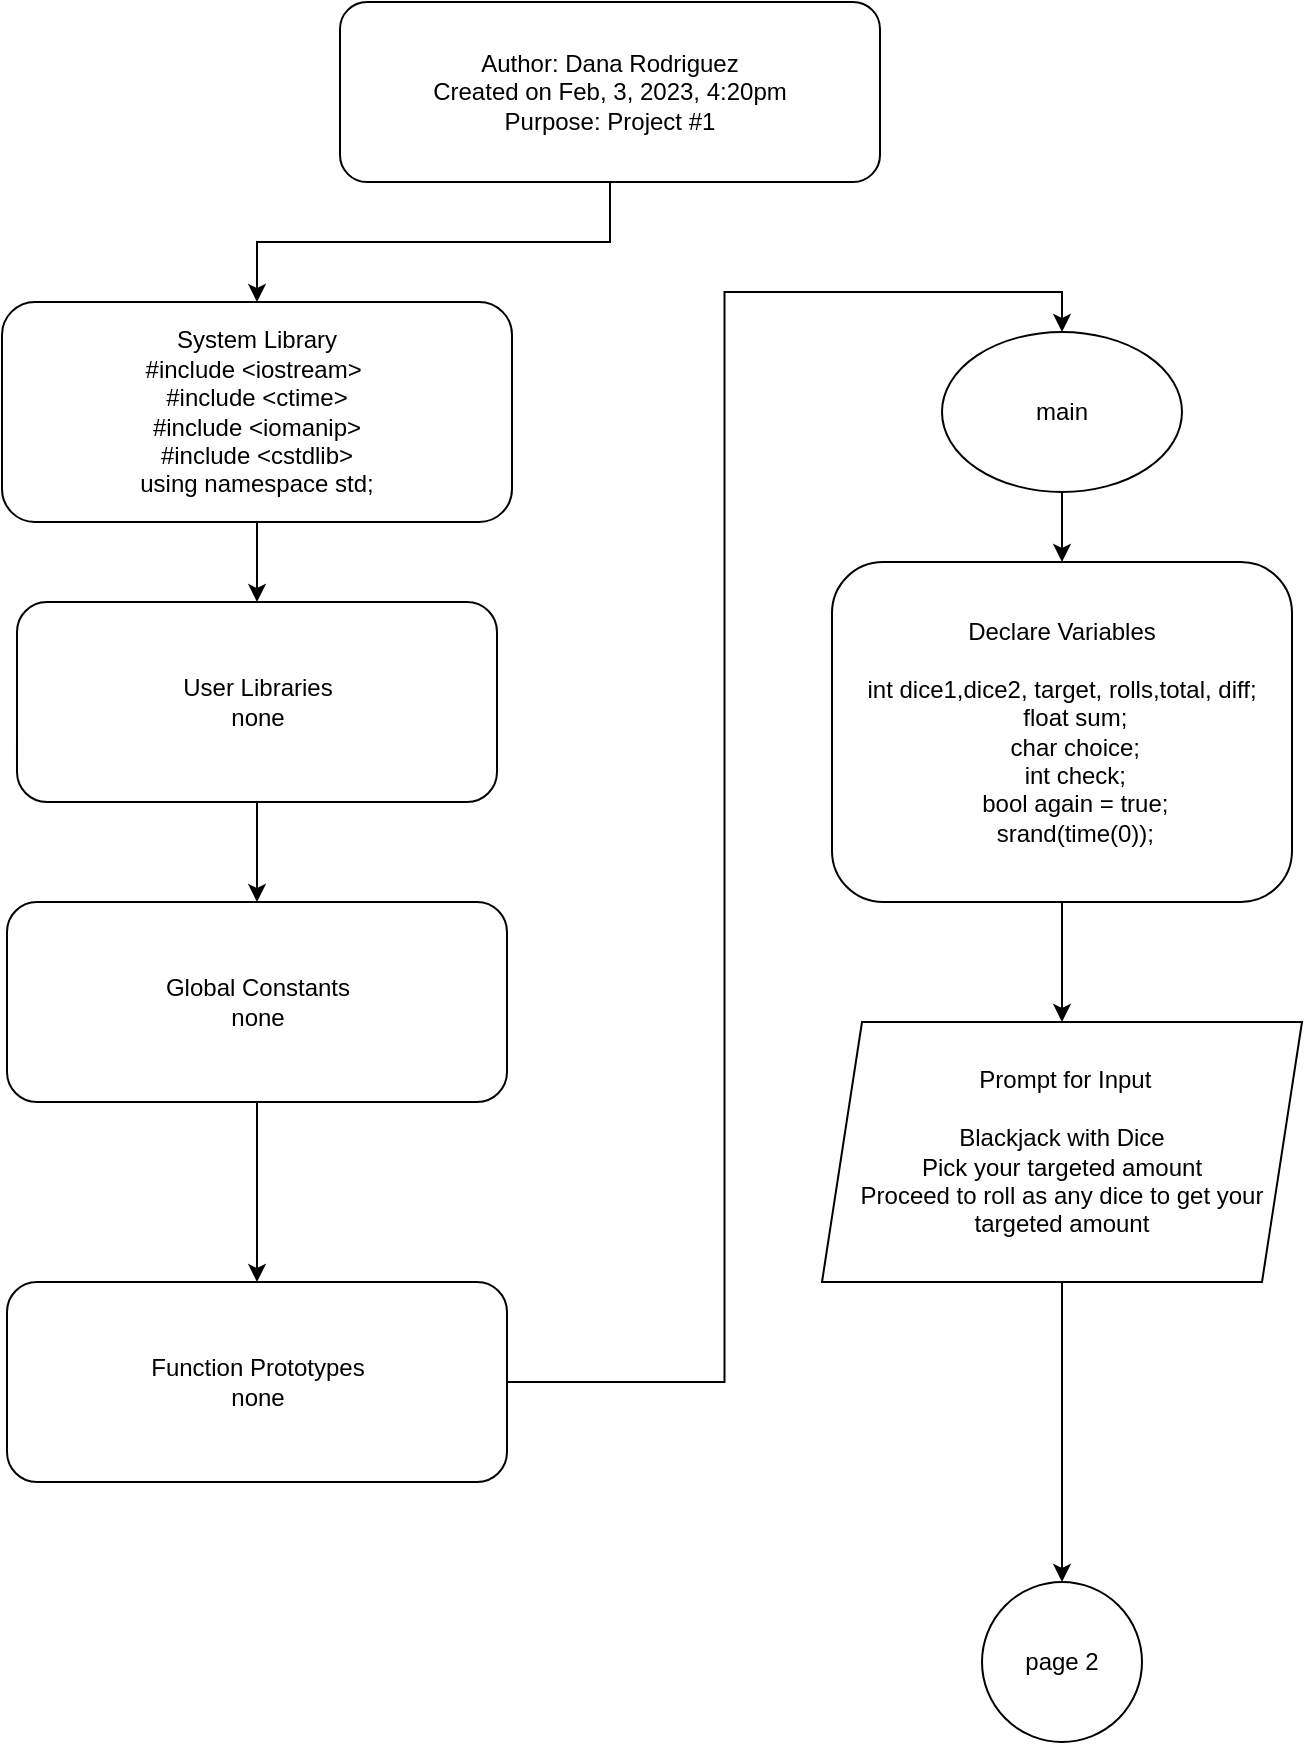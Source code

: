 <mxfile version="20.8.16" type="github" pages="6"><diagram id="C5RBs43oDa-KdzZeNtuy" name="Page-1"><mxGraphModel dx="1372" dy="779" grid="1" gridSize="10" guides="1" tooltips="1" connect="1" arrows="1" fold="1" page="1" pageScale="1" pageWidth="827" pageHeight="1169" math="0" shadow="0"><root><mxCell id="WIyWlLk6GJQsqaUBKTNV-0"/><mxCell id="WIyWlLk6GJQsqaUBKTNV-1" parent="WIyWlLk6GJQsqaUBKTNV-0"/><mxCell id="asNV54QEatus1U0gZ-MQ-21" style="edgeStyle=orthogonalEdgeStyle;rounded=0;orthogonalLoop=1;jettySize=auto;html=1;" parent="WIyWlLk6GJQsqaUBKTNV-1" source="asNV54QEatus1U0gZ-MQ-11" target="asNV54QEatus1U0gZ-MQ-12" edge="1"><mxGeometry relative="1" as="geometry"/></mxCell><mxCell id="asNV54QEatus1U0gZ-MQ-11" value="Author: Dana Rodriguez&lt;br&gt;Created on Feb, 3, 2023, 4:20pm&lt;br&gt;Purpose: Project #1" style="rounded=1;whiteSpace=wrap;html=1;" parent="WIyWlLk6GJQsqaUBKTNV-1" vertex="1"><mxGeometry x="279" y="20" width="270" height="90" as="geometry"/></mxCell><mxCell id="asNV54QEatus1U0gZ-MQ-22" value="" style="edgeStyle=orthogonalEdgeStyle;rounded=0;orthogonalLoop=1;jettySize=auto;html=1;" parent="WIyWlLk6GJQsqaUBKTNV-1" source="asNV54QEatus1U0gZ-MQ-12" target="asNV54QEatus1U0gZ-MQ-13" edge="1"><mxGeometry relative="1" as="geometry"/></mxCell><mxCell id="asNV54QEatus1U0gZ-MQ-12" value="System Library&lt;br&gt;&lt;div&gt;#include &amp;lt;iostream&amp;gt;&amp;nbsp;&lt;/div&gt;&lt;div&gt;#include &amp;lt;ctime&amp;gt;&lt;/div&gt;&lt;div&gt;#include &amp;lt;iomanip&amp;gt;&lt;/div&gt;&lt;div&gt;#include &amp;lt;cstdlib&amp;gt;&lt;/div&gt;&lt;div&gt;using namespace std;&lt;/div&gt;" style="rounded=1;whiteSpace=wrap;html=1;" parent="WIyWlLk6GJQsqaUBKTNV-1" vertex="1"><mxGeometry x="110" y="170" width="255" height="110" as="geometry"/></mxCell><mxCell id="asNV54QEatus1U0gZ-MQ-23" value="" style="edgeStyle=orthogonalEdgeStyle;rounded=0;orthogonalLoop=1;jettySize=auto;html=1;" parent="WIyWlLk6GJQsqaUBKTNV-1" source="asNV54QEatus1U0gZ-MQ-13" target="asNV54QEatus1U0gZ-MQ-14" edge="1"><mxGeometry relative="1" as="geometry"/></mxCell><mxCell id="asNV54QEatus1U0gZ-MQ-13" value="User Libraries&lt;br&gt;none" style="rounded=1;whiteSpace=wrap;html=1;" parent="WIyWlLk6GJQsqaUBKTNV-1" vertex="1"><mxGeometry x="117.5" y="320" width="240" height="100" as="geometry"/></mxCell><mxCell id="asNV54QEatus1U0gZ-MQ-24" value="" style="edgeStyle=orthogonalEdgeStyle;rounded=0;orthogonalLoop=1;jettySize=auto;html=1;" parent="WIyWlLk6GJQsqaUBKTNV-1" source="asNV54QEatus1U0gZ-MQ-14" target="asNV54QEatus1U0gZ-MQ-15" edge="1"><mxGeometry relative="1" as="geometry"/></mxCell><mxCell id="asNV54QEatus1U0gZ-MQ-14" value="Global Constants&lt;br&gt;none" style="rounded=1;whiteSpace=wrap;html=1;" parent="WIyWlLk6GJQsqaUBKTNV-1" vertex="1"><mxGeometry x="112.5" y="470" width="250" height="100" as="geometry"/></mxCell><mxCell id="asNV54QEatus1U0gZ-MQ-25" style="edgeStyle=orthogonalEdgeStyle;rounded=0;orthogonalLoop=1;jettySize=auto;html=1;entryX=0.5;entryY=0;entryDx=0;entryDy=0;" parent="WIyWlLk6GJQsqaUBKTNV-1" source="asNV54QEatus1U0gZ-MQ-15" target="asNV54QEatus1U0gZ-MQ-16" edge="1"><mxGeometry relative="1" as="geometry"/></mxCell><mxCell id="asNV54QEatus1U0gZ-MQ-15" value="Function Prototypes&lt;br&gt;none" style="rounded=1;whiteSpace=wrap;html=1;" parent="WIyWlLk6GJQsqaUBKTNV-1" vertex="1"><mxGeometry x="112.5" y="660" width="250" height="100" as="geometry"/></mxCell><mxCell id="asNV54QEatus1U0gZ-MQ-26" value="" style="edgeStyle=orthogonalEdgeStyle;rounded=0;orthogonalLoop=1;jettySize=auto;html=1;" parent="WIyWlLk6GJQsqaUBKTNV-1" source="asNV54QEatus1U0gZ-MQ-16" target="asNV54QEatus1U0gZ-MQ-18" edge="1"><mxGeometry relative="1" as="geometry"/></mxCell><mxCell id="asNV54QEatus1U0gZ-MQ-16" value="main" style="ellipse;whiteSpace=wrap;html=1;" parent="WIyWlLk6GJQsqaUBKTNV-1" vertex="1"><mxGeometry x="580" y="185" width="120" height="80" as="geometry"/></mxCell><mxCell id="asNV54QEatus1U0gZ-MQ-27" value="" style="edgeStyle=orthogonalEdgeStyle;rounded=0;orthogonalLoop=1;jettySize=auto;html=1;" parent="WIyWlLk6GJQsqaUBKTNV-1" source="asNV54QEatus1U0gZ-MQ-18" target="asNV54QEatus1U0gZ-MQ-19" edge="1"><mxGeometry relative="1" as="geometry"/></mxCell><mxCell id="asNV54QEatus1U0gZ-MQ-18" value="Declare Variables&lt;br&gt;&lt;br&gt;&lt;div&gt;&amp;nbsp;int dice1,dice2, target, rolls,total, diff;&amp;nbsp;&lt;/div&gt;&lt;div&gt;&amp;nbsp; &amp;nbsp; float sum;&lt;/div&gt;&lt;div&gt;&amp;nbsp; &amp;nbsp; char choice;&lt;/div&gt;&lt;div&gt;&amp;nbsp; &amp;nbsp; int check;&lt;/div&gt;&lt;div&gt;&amp;nbsp; &amp;nbsp; bool again = true;&lt;/div&gt;&lt;div&gt;&amp;nbsp; &amp;nbsp; srand(time(0));&lt;/div&gt;" style="rounded=1;whiteSpace=wrap;html=1;" parent="WIyWlLk6GJQsqaUBKTNV-1" vertex="1"><mxGeometry x="525" y="300" width="230" height="170" as="geometry"/></mxCell><mxCell id="asNV54QEatus1U0gZ-MQ-28" style="edgeStyle=orthogonalEdgeStyle;rounded=0;orthogonalLoop=1;jettySize=auto;html=1;" parent="WIyWlLk6GJQsqaUBKTNV-1" source="asNV54QEatus1U0gZ-MQ-19" target="asNV54QEatus1U0gZ-MQ-20" edge="1"><mxGeometry relative="1" as="geometry"/></mxCell><mxCell id="asNV54QEatus1U0gZ-MQ-19" value="&amp;nbsp;Prompt for Input&lt;br&gt;&lt;br&gt;Blackjack with Dice&lt;br&gt;Pick your targeted amount&lt;br&gt;Proceed to roll as any dice to get your targeted amount" style="shape=parallelogram;perimeter=parallelogramPerimeter;whiteSpace=wrap;html=1;fixedSize=1;" parent="WIyWlLk6GJQsqaUBKTNV-1" vertex="1"><mxGeometry x="520" y="530" width="240" height="130" as="geometry"/></mxCell><mxCell id="asNV54QEatus1U0gZ-MQ-20" value="page 2" style="ellipse;whiteSpace=wrap;html=1;aspect=fixed;" parent="WIyWlLk6GJQsqaUBKTNV-1" vertex="1"><mxGeometry x="600" y="810" width="80" height="80" as="geometry"/></mxCell></root></mxGraphModel></diagram><diagram id="ksWj43tFV7i6s40OnOma" name="Page-2"><mxGraphModel dx="1829" dy="1039" grid="1" gridSize="10" guides="1" tooltips="1" connect="1" arrows="1" fold="1" page="1" pageScale="1" pageWidth="850" pageHeight="1100" math="0" shadow="0"><root><mxCell id="0"/><mxCell id="1" parent="0"/><mxCell id="dpHLQqaYd45sKGCnGBJs-8" value="" style="edgeStyle=orthogonalEdgeStyle;rounded=0;orthogonalLoop=1;jettySize=auto;html=1;" parent="1" source="dpHLQqaYd45sKGCnGBJs-1" target="dpHLQqaYd45sKGCnGBJs-6" edge="1"><mxGeometry relative="1" as="geometry"/></mxCell><mxCell id="dpHLQqaYd45sKGCnGBJs-1" value="page 2" style="ellipse;whiteSpace=wrap;html=1;aspect=fixed;" parent="1" vertex="1"><mxGeometry x="70" y="10" width="80" height="80" as="geometry"/></mxCell><mxCell id="dpHLQqaYd45sKGCnGBJs-9" value="" style="edgeStyle=orthogonalEdgeStyle;rounded=0;orthogonalLoop=1;jettySize=auto;html=1;" parent="1" source="dpHLQqaYd45sKGCnGBJs-3" target="dpHLQqaYd45sKGCnGBJs-4" edge="1"><mxGeometry relative="1" as="geometry"/></mxCell><mxCell id="dpHLQqaYd45sKGCnGBJs-13" value="" style="edgeStyle=orthogonalEdgeStyle;rounded=0;orthogonalLoop=1;jettySize=auto;html=1;" parent="1" source="dpHLQqaYd45sKGCnGBJs-3" target="dpHLQqaYd45sKGCnGBJs-12" edge="1"><mxGeometry relative="1" as="geometry"/></mxCell><mxCell id="dpHLQqaYd45sKGCnGBJs-3" value="What number do you want to target to from 1-21?&lt;br&gt;&lt;br&gt;cin&amp;gt;&amp;gt; target" style="shape=parallelogram;perimeter=parallelogramPerimeter;whiteSpace=wrap;html=1;fixedSize=1;" parent="1" vertex="1"><mxGeometry x="190" y="70" width="200" height="130" as="geometry"/></mxCell><mxCell id="dpHLQqaYd45sKGCnGBJs-10" value="" style="edgeStyle=orthogonalEdgeStyle;rounded=0;orthogonalLoop=1;jettySize=auto;html=1;" parent="1" source="dpHLQqaYd45sKGCnGBJs-4" target="dpHLQqaYd45sKGCnGBJs-5" edge="1"><mxGeometry relative="1" as="geometry"/></mxCell><mxCell id="dpHLQqaYd45sKGCnGBJs-4" value="while&amp;nbsp;&lt;br&gt;(target&amp;gt;21 || target &amp;lt; 1)" style="rhombus;whiteSpace=wrap;html=1;" parent="1" vertex="1"><mxGeometry x="213.75" y="237.5" width="152.5" height="140" as="geometry"/></mxCell><mxCell id="dpHLQqaYd45sKGCnGBJs-14" style="edgeStyle=orthogonalEdgeStyle;rounded=0;orthogonalLoop=1;jettySize=auto;html=1;entryX=0;entryY=0.5;entryDx=0;entryDy=0;" parent="1" source="dpHLQqaYd45sKGCnGBJs-5" target="dpHLQqaYd45sKGCnGBJs-12" edge="1"><mxGeometry relative="1" as="geometry"/></mxCell><mxCell id="dpHLQqaYd45sKGCnGBJs-5" value="Invalid Input, Please enter a number from 1-21&lt;br&gt;&lt;br&gt;cin &amp;gt;&amp;gt; target" style="shape=parallelogram;perimeter=parallelogramPerimeter;whiteSpace=wrap;html=1;fixedSize=1;" parent="1" vertex="1"><mxGeometry x="196.25" y="410" width="187.5" height="80" as="geometry"/></mxCell><mxCell id="dpHLQqaYd45sKGCnGBJs-7" value="" style="edgeStyle=orthogonalEdgeStyle;rounded=0;orthogonalLoop=1;jettySize=auto;html=1;" parent="1" source="dpHLQqaYd45sKGCnGBJs-6" edge="1"><mxGeometry relative="1" as="geometry"><mxPoint x="200" y="135" as="targetPoint"/></mxGeometry></mxCell><mxCell id="lAIoX6ZWJTQPutB8v_6h-6" style="edgeStyle=orthogonalEdgeStyle;rounded=0;orthogonalLoop=1;jettySize=auto;html=1;entryX=0.5;entryY=0;entryDx=0;entryDy=0;" edge="1" parent="1" source="dpHLQqaYd45sKGCnGBJs-6" target="lAIoX6ZWJTQPutB8v_6h-5"><mxGeometry relative="1" as="geometry"/></mxCell><mxCell id="dpHLQqaYd45sKGCnGBJs-6" value="do" style="rhombus;whiteSpace=wrap;html=1;" parent="1" vertex="1"><mxGeometry x="50" y="107.5" width="120" height="120" as="geometry"/></mxCell><mxCell id="lAIoX6ZWJTQPutB8v_6h-2" value="" style="edgeStyle=orthogonalEdgeStyle;rounded=0;orthogonalLoop=1;jettySize=auto;html=1;" edge="1" parent="1" source="dpHLQqaYd45sKGCnGBJs-12" target="lAIoX6ZWJTQPutB8v_6h-1"><mxGeometry relative="1" as="geometry"/></mxCell><mxCell id="m9qoyWXRmCcZthL5pKK5-3" value="" style="edgeStyle=orthogonalEdgeStyle;rounded=0;orthogonalLoop=1;jettySize=auto;html=1;" edge="1" parent="1" source="dpHLQqaYd45sKGCnGBJs-12" target="w1pKC9b9DHsDaOW17Lbe-1"><mxGeometry relative="1" as="geometry"/></mxCell><mxCell id="dpHLQqaYd45sKGCnGBJs-12" value="while&amp;nbsp;&lt;br&gt;(sum&amp;lt;= target)" style="rhombus;whiteSpace=wrap;html=1;" parent="1" vertex="1"><mxGeometry x="425" y="97.5" width="115" height="122.5" as="geometry"/></mxCell><mxCell id="lAIoX6ZWJTQPutB8v_6h-21" value="" style="edgeStyle=orthogonalEdgeStyle;rounded=0;orthogonalLoop=1;jettySize=auto;html=1;" edge="1" parent="1" source="lAIoX6ZWJTQPutB8v_6h-1" target="lAIoX6ZWJTQPutB8v_6h-19"><mxGeometry relative="1" as="geometry"/></mxCell><mxCell id="lAIoX6ZWJTQPutB8v_6h-1" value="Do you want to roll 1 or 2 dice?&lt;br&gt;&lt;br&gt;cin&amp;gt;&amp;gt; rolls" style="shape=parallelogram;perimeter=parallelogramPerimeter;whiteSpace=wrap;html=1;fixedSize=1;" vertex="1" parent="1"><mxGeometry x="560" y="125.63" width="240" height="66.25" as="geometry"/></mxCell><mxCell id="lAIoX6ZWJTQPutB8v_6h-5" value="while&lt;br&gt;again != false" style="rounded=1;whiteSpace=wrap;html=1;" vertex="1" parent="1"><mxGeometry x="20" y="570" width="180" height="90" as="geometry"/></mxCell><mxCell id="h0IU-EuAin2lAeaHDvJk-1" value="" style="edgeStyle=orthogonalEdgeStyle;rounded=0;orthogonalLoop=1;jettySize=auto;html=1;" edge="1" parent="1" source="lAIoX6ZWJTQPutB8v_6h-19" target="lAIoX6ZWJTQPutB8v_6h-55"><mxGeometry relative="1" as="geometry"/></mxCell><mxCell id="h0IU-EuAin2lAeaHDvJk-2" value="" style="edgeStyle=orthogonalEdgeStyle;rounded=0;orthogonalLoop=1;jettySize=auto;html=1;" edge="1" parent="1" source="lAIoX6ZWJTQPutB8v_6h-19" target="m9qoyWXRmCcZthL5pKK5-1"><mxGeometry relative="1" as="geometry"/></mxCell><mxCell id="lAIoX6ZWJTQPutB8v_6h-19" value="rolls != 0" style="rhombus;whiteSpace=wrap;html=1;" vertex="1" parent="1"><mxGeometry x="615" y="237.5" width="95" height="72.5" as="geometry"/></mxCell><mxCell id="lAIoX6ZWJTQPutB8v_6h-55" value="page 3" style="ellipse;whiteSpace=wrap;html=1;aspect=fixed;" vertex="1" parent="1"><mxGeometry x="750" y="237.5" width="72.5" height="72.5" as="geometry"/></mxCell><mxCell id="w1pKC9b9DHsDaOW17Lbe-1" value="page 5" style="ellipse;whiteSpace=wrap;html=1;aspect=fixed;" vertex="1" parent="1"><mxGeometry x="442.5" y="280" width="80" height="80" as="geometry"/></mxCell><mxCell id="m9qoyWXRmCcZthL5pKK5-1" value="page 4" style="ellipse;whiteSpace=wrap;html=1;aspect=fixed;" vertex="1" parent="1"><mxGeometry x="615" y="340" width="100" height="100" as="geometry"/></mxCell></root></mxGraphModel></diagram><diagram id="DfeS-8CsSVkwPPF5F0T0" name="Page-3"><mxGraphModel dx="1829" dy="1039" grid="1" gridSize="10" guides="1" tooltips="1" connect="1" arrows="1" fold="1" page="1" pageScale="1" pageWidth="850" pageHeight="1100" math="0" shadow="0"><root><mxCell id="0"/><mxCell id="1" parent="0"/><mxCell id="v9Wql2sJ2YCWBJCNwmgQ-1" value="page 3" style="ellipse;whiteSpace=wrap;html=1;aspect=fixed;" vertex="1" parent="1"><mxGeometry x="40" y="30" width="80" height="80" as="geometry"/></mxCell><mxCell id="ATqXHzAlv3VqfkUmv49N-4" value="" style="edgeStyle=orthogonalEdgeStyle;rounded=0;orthogonalLoop=1;jettySize=auto;html=1;" edge="1" parent="1" source="bmYo_7q_9RdR6W4Vv4MJ-1" target="ATqXHzAlv3VqfkUmv49N-1"><mxGeometry relative="1" as="geometry"/></mxCell><mxCell id="ATqXHzAlv3VqfkUmv49N-34" value="" style="edgeStyle=orthogonalEdgeStyle;rounded=0;orthogonalLoop=1;jettySize=auto;html=1;" edge="1" parent="1" source="bmYo_7q_9RdR6W4Vv4MJ-1" target="bmYo_7q_9RdR6W4Vv4MJ-2"><mxGeometry relative="1" as="geometry"/></mxCell><mxCell id="bmYo_7q_9RdR6W4Vv4MJ-1" value="rolls ==1" style="rhombus;whiteSpace=wrap;html=1;" vertex="1" parent="1"><mxGeometry x="40" y="130" width="80" height="80" as="geometry"/></mxCell><mxCell id="bmYo_7q_9RdR6W4Vv4MJ-2" value="page 4" style="ellipse;whiteSpace=wrap;html=1;aspect=fixed;" vertex="1" parent="1"><mxGeometry x="50" y="270" width="60" height="60" as="geometry"/></mxCell><mxCell id="ATqXHzAlv3VqfkUmv49N-20" value="" style="edgeStyle=orthogonalEdgeStyle;rounded=0;orthogonalLoop=1;jettySize=auto;html=1;" edge="1" parent="1" source="ATqXHzAlv3VqfkUmv49N-1" target="ATqXHzAlv3VqfkUmv49N-6"><mxGeometry relative="1" as="geometry"/></mxCell><mxCell id="ATqXHzAlv3VqfkUmv49N-1" value="rolls--" style="rounded=1;whiteSpace=wrap;html=1;" vertex="1" parent="1"><mxGeometry x="140" y="145" width="70" height="50" as="geometry"/></mxCell><mxCell id="ATqXHzAlv3VqfkUmv49N-22" value="" style="edgeStyle=orthogonalEdgeStyle;rounded=0;orthogonalLoop=1;jettySize=auto;html=1;" edge="1" parent="1" source="ATqXHzAlv3VqfkUmv49N-5" target="ATqXHzAlv3VqfkUmv49N-13"><mxGeometry relative="1" as="geometry"/></mxCell><mxCell id="ATqXHzAlv3VqfkUmv49N-33" value="" style="edgeStyle=orthogonalEdgeStyle;rounded=0;orthogonalLoop=1;jettySize=auto;html=1;" edge="1" parent="1" source="ATqXHzAlv3VqfkUmv49N-5" target="ATqXHzAlv3VqfkUmv49N-7"><mxGeometry relative="1" as="geometry"/></mxCell><mxCell id="ATqXHzAlv3VqfkUmv49N-5" value="dice1 == 1" style="rhombus;whiteSpace=wrap;html=1;" vertex="1" parent="1"><mxGeometry x="382.5" y="135" width="75" height="70" as="geometry"/></mxCell><mxCell id="ATqXHzAlv3VqfkUmv49N-21" value="" style="edgeStyle=orthogonalEdgeStyle;rounded=0;orthogonalLoop=1;jettySize=auto;html=1;" edge="1" parent="1" source="ATqXHzAlv3VqfkUmv49N-6" target="ATqXHzAlv3VqfkUmv49N-5"><mxGeometry relative="1" as="geometry"/></mxCell><mxCell id="ATqXHzAlv3VqfkUmv49N-6" value="dice1 = rand() % 6 + 1" style="rounded=1;whiteSpace=wrap;html=1;" vertex="1" parent="1"><mxGeometry x="230" y="140" width="120" height="60" as="geometry"/></mxCell><mxCell id="ATqXHzAlv3VqfkUmv49N-23" value="" style="edgeStyle=orthogonalEdgeStyle;rounded=0;orthogonalLoop=1;jettySize=auto;html=1;" edge="1" parent="1" source="ATqXHzAlv3VqfkUmv49N-7" target="ATqXHzAlv3VqfkUmv49N-14"><mxGeometry relative="1" as="geometry"/></mxCell><mxCell id="ATqXHzAlv3VqfkUmv49N-32" value="" style="edgeStyle=orthogonalEdgeStyle;rounded=0;orthogonalLoop=1;jettySize=auto;html=1;" edge="1" parent="1" source="ATqXHzAlv3VqfkUmv49N-7" target="ATqXHzAlv3VqfkUmv49N-8"><mxGeometry relative="1" as="geometry"/></mxCell><mxCell id="ATqXHzAlv3VqfkUmv49N-7" value="dice1 == 2" style="rhombus;whiteSpace=wrap;html=1;" vertex="1" parent="1"><mxGeometry x="382.5" y="280" width="75" height="70" as="geometry"/></mxCell><mxCell id="ATqXHzAlv3VqfkUmv49N-24" value="" style="edgeStyle=orthogonalEdgeStyle;rounded=0;orthogonalLoop=1;jettySize=auto;html=1;" edge="1" parent="1" source="ATqXHzAlv3VqfkUmv49N-8" target="ATqXHzAlv3VqfkUmv49N-15"><mxGeometry relative="1" as="geometry"/></mxCell><mxCell id="ATqXHzAlv3VqfkUmv49N-31" value="" style="edgeStyle=orthogonalEdgeStyle;rounded=0;orthogonalLoop=1;jettySize=auto;html=1;" edge="1" parent="1" source="ATqXHzAlv3VqfkUmv49N-8" target="ATqXHzAlv3VqfkUmv49N-9"><mxGeometry relative="1" as="geometry"/></mxCell><mxCell id="ATqXHzAlv3VqfkUmv49N-8" value="dice1 == 3" style="rhombus;whiteSpace=wrap;html=1;" vertex="1" parent="1"><mxGeometry x="382.5" y="410" width="75" height="70" as="geometry"/></mxCell><mxCell id="ATqXHzAlv3VqfkUmv49N-25" value="" style="edgeStyle=orthogonalEdgeStyle;rounded=0;orthogonalLoop=1;jettySize=auto;html=1;" edge="1" parent="1" source="ATqXHzAlv3VqfkUmv49N-9" target="ATqXHzAlv3VqfkUmv49N-16"><mxGeometry relative="1" as="geometry"/></mxCell><mxCell id="ATqXHzAlv3VqfkUmv49N-30" value="" style="edgeStyle=orthogonalEdgeStyle;rounded=0;orthogonalLoop=1;jettySize=auto;html=1;" edge="1" parent="1" source="ATqXHzAlv3VqfkUmv49N-9" target="ATqXHzAlv3VqfkUmv49N-10"><mxGeometry relative="1" as="geometry"/></mxCell><mxCell id="ATqXHzAlv3VqfkUmv49N-9" value="dice1 == 4" style="rhombus;whiteSpace=wrap;html=1;" vertex="1" parent="1"><mxGeometry x="382.5" y="530" width="75" height="70" as="geometry"/></mxCell><mxCell id="ATqXHzAlv3VqfkUmv49N-26" value="" style="edgeStyle=orthogonalEdgeStyle;rounded=0;orthogonalLoop=1;jettySize=auto;html=1;" edge="1" parent="1" source="ATqXHzAlv3VqfkUmv49N-10" target="ATqXHzAlv3VqfkUmv49N-17"><mxGeometry relative="1" as="geometry"/></mxCell><mxCell id="ATqXHzAlv3VqfkUmv49N-29" value="" style="edgeStyle=orthogonalEdgeStyle;rounded=0;orthogonalLoop=1;jettySize=auto;html=1;" edge="1" parent="1" source="ATqXHzAlv3VqfkUmv49N-10" target="ATqXHzAlv3VqfkUmv49N-11"><mxGeometry relative="1" as="geometry"/></mxCell><mxCell id="ATqXHzAlv3VqfkUmv49N-10" value="dice1 == 5" style="rhombus;whiteSpace=wrap;html=1;" vertex="1" parent="1"><mxGeometry x="382.5" y="650" width="75" height="70" as="geometry"/></mxCell><mxCell id="ATqXHzAlv3VqfkUmv49N-27" value="" style="edgeStyle=orthogonalEdgeStyle;rounded=0;orthogonalLoop=1;jettySize=auto;html=1;" edge="1" parent="1" source="ATqXHzAlv3VqfkUmv49N-11" target="ATqXHzAlv3VqfkUmv49N-18"><mxGeometry relative="1" as="geometry"/></mxCell><mxCell id="ATqXHzAlv3VqfkUmv49N-28" value="" style="edgeStyle=orthogonalEdgeStyle;rounded=0;orthogonalLoop=1;jettySize=auto;html=1;" edge="1" parent="1" source="ATqXHzAlv3VqfkUmv49N-11" target="ATqXHzAlv3VqfkUmv49N-19"><mxGeometry relative="1" as="geometry"/></mxCell><mxCell id="ATqXHzAlv3VqfkUmv49N-11" value="dice1 == 6" style="rhombus;whiteSpace=wrap;html=1;" vertex="1" parent="1"><mxGeometry x="382.5" y="780" width="75" height="70" as="geometry"/></mxCell><mxCell id="u-CaoQwK0I2TAj-BORmn-2" style="edgeStyle=orthogonalEdgeStyle;rounded=0;orthogonalLoop=1;jettySize=auto;html=1;exitX=1;exitY=0.5;exitDx=0;exitDy=0;entryX=1;entryY=0.5;entryDx=0;entryDy=0;" edge="1" parent="1" source="ATqXHzAlv3VqfkUmv49N-13" target="u-CaoQwK0I2TAj-BORmn-1"><mxGeometry relative="1" as="geometry"><Array as="points"><mxPoint x="830" y="170"/><mxPoint x="830" y="1040"/></Array></mxGeometry></mxCell><mxCell id="ATqXHzAlv3VqfkUmv49N-13" value="&lt;div&gt;cout &amp;lt;&amp;lt; &quot;=============&quot; &amp;lt;&amp;lt; endl;&lt;/div&gt;&lt;div&gt;cout &amp;lt;&amp;lt; &quot;|&amp;nbsp; &amp;nbsp; &amp;nbsp; &amp;nbsp; &amp;nbsp; &amp;nbsp;|&quot; &amp;lt;&amp;lt; endl;&lt;/div&gt;&lt;div&gt;&amp;nbsp; cout &amp;lt;&amp;lt; &quot;|&amp;nbsp; &amp;nbsp; &amp;nbsp;●&amp;nbsp; &amp;nbsp; |&quot; &amp;lt;&amp;lt; endl;&lt;/div&gt;&lt;div&gt;&lt;span style=&quot;background-color: initial;&quot;&gt;cout &amp;lt;&amp;lt; &quot;|&amp;nbsp; &amp;nbsp; &amp;nbsp; &amp;nbsp; &amp;nbsp; &amp;nbsp;|&quot; &amp;lt;&amp;lt; endl;&lt;/span&gt;&lt;/div&gt;&lt;div&gt;&amp;nbsp;cout &amp;lt;&amp;lt; &quot;=============&quot; &amp;lt;&amp;lt; endl;&lt;/div&gt;&lt;div&gt;&amp;nbsp; sum += 1;&lt;/div&gt;" style="shape=parallelogram;perimeter=parallelogramPerimeter;whiteSpace=wrap;html=1;fixedSize=1;" vertex="1" parent="1"><mxGeometry x="512.5" y="117.5" width="280" height="105" as="geometry"/></mxCell><mxCell id="ATqXHzAlv3VqfkUmv49N-14" value="&lt;div&gt;cout &amp;lt;&amp;lt; &quot;=============&quot; &amp;lt;&amp;lt; endl;&lt;/div&gt;&lt;div&gt;&amp;nbsp; &amp;nbsp; &amp;nbsp;cout &amp;lt;&amp;lt; &quot;| ●&amp;nbsp; &amp;nbsp; &amp;nbsp; &amp;nbsp; |&quot; &amp;lt;&amp;lt; endl;&lt;/div&gt;&lt;div&gt;&amp;nbsp; &amp;nbsp;cout &amp;lt;&amp;lt; &quot;|&amp;nbsp; &amp;nbsp; &amp;nbsp; &amp;nbsp; &amp;nbsp; &amp;nbsp;|&quot; &amp;lt;&amp;lt; endl;&lt;/div&gt;&lt;div&gt;&amp;nbsp; cout &amp;lt;&amp;lt; &quot;|&amp;nbsp; &amp;nbsp; &amp;nbsp; &amp;nbsp; ● |&quot; &amp;lt;&amp;lt; endl;&lt;/div&gt;&lt;div&gt;&amp;nbsp;cout &amp;lt;&amp;lt; &quot;=============&quot; &amp;lt;&amp;lt; endl;&lt;/div&gt;&lt;div&gt;&amp;nbsp; &amp;nbsp; &amp;nbsp; &amp;nbsp; &amp;nbsp;sum += 2;&lt;/div&gt;" style="shape=parallelogram;perimeter=parallelogramPerimeter;whiteSpace=wrap;html=1;fixedSize=1;" vertex="1" parent="1"><mxGeometry x="512.5" y="265" width="280" height="100" as="geometry"/></mxCell><mxCell id="ATqXHzAlv3VqfkUmv49N-15" value="&lt;div&gt;cout &amp;lt;&amp;lt; &quot;=============&quot; &amp;lt;&amp;lt; endl;&lt;/div&gt;&lt;div&gt;cout &amp;lt;&amp;lt; &quot;| ●&amp;nbsp; &amp;nbsp; &amp;nbsp; &amp;nbsp; &amp;nbsp;|&quot; &amp;lt;&amp;lt; endl;&lt;/div&gt;&lt;div&gt;cout &amp;lt;&amp;lt; &quot;|&amp;nbsp; &amp;nbsp; &amp;nbsp;●&amp;nbsp; &amp;nbsp; &amp;nbsp;|&quot; &amp;lt;&amp;lt; endl;&lt;/div&gt;&lt;div&gt;cout &amp;lt;&amp;lt; &quot;|&amp;nbsp; &amp;nbsp; &amp;nbsp; &amp;nbsp; &amp;nbsp;● |&quot; &amp;lt;&amp;lt; endl;&lt;/div&gt;&lt;div&gt;cout &amp;lt;&amp;lt; &quot;=============&quot; &amp;lt;&amp;lt; endl;&lt;/div&gt;&lt;div&gt;&amp;nbsp; &amp;nbsp; &amp;nbsp; &amp;nbsp; &amp;nbsp; &amp;nbsp; sum += 3;&lt;/div&gt;" style="shape=parallelogram;perimeter=parallelogramPerimeter;whiteSpace=wrap;html=1;fixedSize=1;" vertex="1" parent="1"><mxGeometry x="502.5" y="395" width="290" height="100" as="geometry"/></mxCell><mxCell id="ATqXHzAlv3VqfkUmv49N-16" value="&lt;div&gt;&lt;br&gt;&lt;/div&gt;&lt;div&gt;&amp;nbsp;cout &amp;lt;&amp;lt; &quot;============&quot; &amp;lt;&amp;lt; endl;&lt;/div&gt;&lt;div&gt;cout &amp;lt;&amp;lt; &quot;| ●&amp;nbsp; &amp;nbsp; &amp;nbsp;● |&quot; &amp;lt;&amp;lt; endl;&lt;/div&gt;&lt;div&gt;cout &amp;lt;&amp;lt; &quot;|&amp;nbsp; &amp;nbsp; &amp;nbsp; &amp;nbsp; &amp;nbsp; &amp;nbsp;|&quot; &amp;lt;&amp;lt; endl;&lt;/div&gt;&lt;div&gt;cout &amp;lt;&amp;lt; &quot;| ●&amp;nbsp; &amp;nbsp; &amp;nbsp;● |&quot; &amp;lt;&amp;lt; endl;&lt;/div&gt;&lt;div&gt;&amp;nbsp; &amp;nbsp;cout &amp;lt;&amp;lt; &quot;============&quot; &amp;lt;&amp;lt; endl;&lt;/div&gt;&lt;div&gt;&amp;nbsp; &amp;nbsp; sum += 4;&lt;/div&gt;" style="shape=parallelogram;perimeter=parallelogramPerimeter;whiteSpace=wrap;html=1;fixedSize=1;" vertex="1" parent="1"><mxGeometry x="502.5" y="515" width="290" height="100" as="geometry"/></mxCell><mxCell id="ATqXHzAlv3VqfkUmv49N-17" value="&lt;div&gt;cout &amp;lt;&amp;lt; &quot;=============&quot; &amp;lt;&amp;lt; endl;&lt;/div&gt;&lt;div&gt;&amp;nbsp; cout &amp;lt;&amp;lt; &quot;| ●&amp;nbsp; &amp;nbsp; &amp;nbsp; ● |&quot; &amp;lt;&amp;lt; endl;&lt;/div&gt;&lt;div&gt;&amp;nbsp; cout &amp;lt;&amp;lt; &quot;|&amp;nbsp; &amp;nbsp; &amp;nbsp;●&amp;nbsp; &amp;nbsp; &amp;nbsp;|&quot; &amp;lt;&amp;lt; endl;&lt;/div&gt;&lt;div&gt;&amp;nbsp; cout &amp;lt;&amp;lt; &quot;| ●&amp;nbsp; &amp;nbsp; &amp;nbsp; ● |&quot; &amp;lt;&amp;lt; endl;&lt;/div&gt;&lt;div&gt;cout &amp;lt;&amp;lt; &quot;=============&quot; &amp;lt;&amp;lt; endl;&lt;/div&gt;&lt;div&gt;&amp;nbsp; &amp;nbsp; &amp;nbsp; &amp;nbsp; &amp;nbsp; &amp;nbsp;sum += 5;&lt;/div&gt;" style="shape=parallelogram;perimeter=parallelogramPerimeter;whiteSpace=wrap;html=1;fixedSize=1;" vertex="1" parent="1"><mxGeometry x="507.5" y="635" width="285" height="100" as="geometry"/></mxCell><mxCell id="ATqXHzAlv3VqfkUmv49N-18" value="&lt;div&gt;cout &amp;lt;&amp;lt; &quot;=============&quot; &amp;lt;&amp;lt; endl;&lt;/div&gt;&lt;div&gt;cout &amp;lt;&amp;lt; &quot;| ●&amp;nbsp; &amp;nbsp; &amp;nbsp; ● |&quot; &amp;lt;&amp;lt; endl;&lt;/div&gt;&lt;div&gt;&amp;nbsp;cout &amp;lt;&amp;lt; &quot;| ●&amp;nbsp; &amp;nbsp; &amp;nbsp; ● |&quot; &amp;lt;&amp;lt; endl;&lt;/div&gt;&lt;div&gt;&amp;nbsp; cout &amp;lt;&amp;lt; &quot;| ●&amp;nbsp; &amp;nbsp; &amp;nbsp; ● |&quot; &amp;lt;&amp;lt; endl;&lt;/div&gt;&lt;div&gt;&amp;nbsp;cout &amp;lt;&amp;lt; &quot;=============&quot; &amp;lt;&amp;lt; endl;&lt;/div&gt;&lt;div&gt;&amp;nbsp; &amp;nbsp; &amp;nbsp; &amp;nbsp; sum += 6;&lt;/div&gt;" style="shape=parallelogram;perimeter=parallelogramPerimeter;whiteSpace=wrap;html=1;fixedSize=1;" vertex="1" parent="1"><mxGeometry x="502.5" y="762.5" width="290" height="105" as="geometry"/></mxCell><mxCell id="u-CaoQwK0I2TAj-BORmn-4" style="edgeStyle=orthogonalEdgeStyle;rounded=0;orthogonalLoop=1;jettySize=auto;html=1;exitX=0.5;exitY=1;exitDx=0;exitDy=0;entryX=0;entryY=0.5;entryDx=0;entryDy=0;" edge="1" parent="1" source="ATqXHzAlv3VqfkUmv49N-19" target="u-CaoQwK0I2TAj-BORmn-1"><mxGeometry relative="1" as="geometry"/></mxCell><mxCell id="ATqXHzAlv3VqfkUmv49N-19" value="cout&amp;lt;&amp;lt;endl;" style="shape=parallelogram;perimeter=parallelogramPerimeter;whiteSpace=wrap;html=1;fixedSize=1;" vertex="1" parent="1"><mxGeometry x="360" y="900" width="120" height="70" as="geometry"/></mxCell><mxCell id="u-CaoQwK0I2TAj-BORmn-1" value="page 5&lt;br&gt;" style="ellipse;whiteSpace=wrap;html=1;aspect=fixed;" vertex="1" parent="1"><mxGeometry x="670" y="1000" width="80" height="80" as="geometry"/></mxCell><mxCell id="u-CaoQwK0I2TAj-BORmn-5" value="" style="endArrow=none;html=1;rounded=0;" edge="1" parent="1" source="ATqXHzAlv3VqfkUmv49N-18"><mxGeometry width="50" height="50" relative="1" as="geometry"><mxPoint x="792.5" y="865" as="sourcePoint"/><mxPoint x="830" y="815" as="targetPoint"/></mxGeometry></mxCell><mxCell id="u-CaoQwK0I2TAj-BORmn-6" value="" style="endArrow=none;html=1;rounded=0;" edge="1" parent="1" source="ATqXHzAlv3VqfkUmv49N-17"><mxGeometry width="50" height="50" relative="1" as="geometry"><mxPoint x="792.5" y="735" as="sourcePoint"/><mxPoint x="830" y="685" as="targetPoint"/></mxGeometry></mxCell><mxCell id="u-CaoQwK0I2TAj-BORmn-7" value="" style="endArrow=none;html=1;rounded=0;" edge="1" parent="1" source="ATqXHzAlv3VqfkUmv49N-16"><mxGeometry width="50" height="50" relative="1" as="geometry"><mxPoint x="792.5" y="615" as="sourcePoint"/><mxPoint x="830" y="565" as="targetPoint"/></mxGeometry></mxCell><mxCell id="u-CaoQwK0I2TAj-BORmn-8" value="" style="endArrow=none;html=1;rounded=0;" edge="1" parent="1" source="ATqXHzAlv3VqfkUmv49N-15"><mxGeometry width="50" height="50" relative="1" as="geometry"><mxPoint x="792.5" y="495" as="sourcePoint"/><mxPoint x="830" y="445" as="targetPoint"/></mxGeometry></mxCell><mxCell id="u-CaoQwK0I2TAj-BORmn-9" value="" style="endArrow=none;html=1;rounded=0;" edge="1" parent="1" source="ATqXHzAlv3VqfkUmv49N-14"><mxGeometry width="50" height="50" relative="1" as="geometry"><mxPoint x="792.5" y="365" as="sourcePoint"/><mxPoint x="830" y="315" as="targetPoint"/></mxGeometry></mxCell></root></mxGraphModel></diagram><diagram id="lg6OyF8Kq0nJwZ4eFzoM" name="P4"><mxGraphModel dx="1372" dy="779" grid="1" gridSize="10" guides="1" tooltips="1" connect="1" arrows="1" fold="1" page="1" pageScale="1" pageWidth="850" pageHeight="1100" math="0" shadow="0"><root><mxCell id="0"/><mxCell id="1" parent="0"/><mxCell id="rxi02gZ4VbQRWiFKexBD-1" value="" style="edgeStyle=orthogonalEdgeStyle;rounded=0;orthogonalLoop=1;jettySize=auto;html=1;" edge="1" parent="1" source="c9a43Gi5UQNTlOb0ozXb-1" target="c9a43Gi5UQNTlOb0ozXb-2"><mxGeometry relative="1" as="geometry"/></mxCell><mxCell id="c9a43Gi5UQNTlOb0ozXb-1" value="page 4" style="ellipse;whiteSpace=wrap;html=1;aspect=fixed;" vertex="1" parent="1"><mxGeometry x="10" y="10" width="80" height="80" as="geometry"/></mxCell><mxCell id="rxi02gZ4VbQRWiFKexBD-2" value="" style="edgeStyle=orthogonalEdgeStyle;rounded=0;orthogonalLoop=1;jettySize=auto;html=1;" edge="1" parent="1" source="c9a43Gi5UQNTlOb0ozXb-2" target="c9a43Gi5UQNTlOb0ozXb-4"><mxGeometry relative="1" as="geometry"/></mxCell><mxCell id="c9a43Gi5UQNTlOb0ozXb-2" value="rolls =2" style="rhombus;whiteSpace=wrap;html=1;" vertex="1" parent="1"><mxGeometry x="10" y="110" width="80" height="80" as="geometry"/></mxCell><mxCell id="c9a43Gi5UQNTlOb0ozXb-3" value="rolls-=2" style="rounded=1;whiteSpace=wrap;html=1;" vertex="1" parent="1"><mxGeometry x="110" y="130" width="70" height="50" as="geometry"/></mxCell><mxCell id="rxi02gZ4VbQRWiFKexBD-3" value="" style="edgeStyle=orthogonalEdgeStyle;rounded=0;orthogonalLoop=1;jettySize=auto;html=1;" edge="1" parent="1" source="c9a43Gi5UQNTlOb0ozXb-4" target="ZagKqX2ml895kpRRfTqM-3"><mxGeometry relative="1" as="geometry"/></mxCell><mxCell id="c9a43Gi5UQNTlOb0ozXb-4" value="dice1 = rand() % 6 + 1;&lt;br&gt;dice2 = rand() % 6 + 1;" style="rounded=1;whiteSpace=wrap;html=1;" vertex="1" parent="1"><mxGeometry x="200" y="125" width="150" height="60" as="geometry"/></mxCell><mxCell id="ZagKqX2ml895kpRRfTqM-1" value="" style="edgeStyle=orthogonalEdgeStyle;rounded=0;orthogonalLoop=1;jettySize=auto;html=1;" edge="1" parent="1" source="ZagKqX2ml895kpRRfTqM-3" target="ZagKqX2ml895kpRRfTqM-20"><mxGeometry relative="1" as="geometry"/></mxCell><mxCell id="ZagKqX2ml895kpRRfTqM-2" value="" style="edgeStyle=orthogonalEdgeStyle;rounded=0;orthogonalLoop=1;jettySize=auto;html=1;" edge="1" parent="1" source="ZagKqX2ml895kpRRfTqM-3" target="ZagKqX2ml895kpRRfTqM-6"><mxGeometry relative="1" as="geometry"/></mxCell><mxCell id="ZagKqX2ml895kpRRfTqM-3" value="dice1 == 1" style="rhombus;whiteSpace=wrap;html=1;" vertex="1" parent="1"><mxGeometry x="382.5" y="117.5" width="75" height="70" as="geometry"/></mxCell><mxCell id="ZagKqX2ml895kpRRfTqM-4" value="" style="edgeStyle=orthogonalEdgeStyle;rounded=0;orthogonalLoop=1;jettySize=auto;html=1;" edge="1" parent="1" source="ZagKqX2ml895kpRRfTqM-6" target="ZagKqX2ml895kpRRfTqM-21"><mxGeometry relative="1" as="geometry"/></mxCell><mxCell id="ZagKqX2ml895kpRRfTqM-5" value="" style="edgeStyle=orthogonalEdgeStyle;rounded=0;orthogonalLoop=1;jettySize=auto;html=1;" edge="1" parent="1" source="ZagKqX2ml895kpRRfTqM-6" target="ZagKqX2ml895kpRRfTqM-9"><mxGeometry relative="1" as="geometry"/></mxCell><mxCell id="ZagKqX2ml895kpRRfTqM-6" value="dice1 == 2" style="rhombus;whiteSpace=wrap;html=1;" vertex="1" parent="1"><mxGeometry x="382.5" y="262.5" width="75" height="70" as="geometry"/></mxCell><mxCell id="ZagKqX2ml895kpRRfTqM-7" value="" style="edgeStyle=orthogonalEdgeStyle;rounded=0;orthogonalLoop=1;jettySize=auto;html=1;" edge="1" parent="1" source="ZagKqX2ml895kpRRfTqM-9" target="ZagKqX2ml895kpRRfTqM-22"><mxGeometry relative="1" as="geometry"/></mxCell><mxCell id="ZagKqX2ml895kpRRfTqM-8" value="" style="edgeStyle=orthogonalEdgeStyle;rounded=0;orthogonalLoop=1;jettySize=auto;html=1;" edge="1" parent="1" source="ZagKqX2ml895kpRRfTqM-9" target="ZagKqX2ml895kpRRfTqM-12"><mxGeometry relative="1" as="geometry"/></mxCell><mxCell id="ZagKqX2ml895kpRRfTqM-9" value="dice1 == 3" style="rhombus;whiteSpace=wrap;html=1;" vertex="1" parent="1"><mxGeometry x="382.5" y="392.5" width="75" height="70" as="geometry"/></mxCell><mxCell id="ZagKqX2ml895kpRRfTqM-10" value="" style="edgeStyle=orthogonalEdgeStyle;rounded=0;orthogonalLoop=1;jettySize=auto;html=1;" edge="1" parent="1" source="ZagKqX2ml895kpRRfTqM-12" target="ZagKqX2ml895kpRRfTqM-23"><mxGeometry relative="1" as="geometry"/></mxCell><mxCell id="ZagKqX2ml895kpRRfTqM-11" value="" style="edgeStyle=orthogonalEdgeStyle;rounded=0;orthogonalLoop=1;jettySize=auto;html=1;" edge="1" parent="1" source="ZagKqX2ml895kpRRfTqM-12" target="ZagKqX2ml895kpRRfTqM-15"><mxGeometry relative="1" as="geometry"/></mxCell><mxCell id="ZagKqX2ml895kpRRfTqM-12" value="dice1 == 4" style="rhombus;whiteSpace=wrap;html=1;" vertex="1" parent="1"><mxGeometry x="382.5" y="512.5" width="75" height="70" as="geometry"/></mxCell><mxCell id="ZagKqX2ml895kpRRfTqM-13" value="" style="edgeStyle=orthogonalEdgeStyle;rounded=0;orthogonalLoop=1;jettySize=auto;html=1;" edge="1" parent="1" source="ZagKqX2ml895kpRRfTqM-15" target="ZagKqX2ml895kpRRfTqM-24"><mxGeometry relative="1" as="geometry"/></mxCell><mxCell id="ZagKqX2ml895kpRRfTqM-14" value="" style="edgeStyle=orthogonalEdgeStyle;rounded=0;orthogonalLoop=1;jettySize=auto;html=1;" edge="1" parent="1" source="ZagKqX2ml895kpRRfTqM-15" target="ZagKqX2ml895kpRRfTqM-18"><mxGeometry relative="1" as="geometry"/></mxCell><mxCell id="ZagKqX2ml895kpRRfTqM-15" value="dice1 == 5" style="rhombus;whiteSpace=wrap;html=1;" vertex="1" parent="1"><mxGeometry x="382.5" y="632.5" width="75" height="70" as="geometry"/></mxCell><mxCell id="ZagKqX2ml895kpRRfTqM-16" value="" style="edgeStyle=orthogonalEdgeStyle;rounded=0;orthogonalLoop=1;jettySize=auto;html=1;" edge="1" parent="1" source="ZagKqX2ml895kpRRfTqM-18" target="ZagKqX2ml895kpRRfTqM-25"><mxGeometry relative="1" as="geometry"/></mxCell><mxCell id="ZagKqX2ml895kpRRfTqM-17" value="" style="edgeStyle=orthogonalEdgeStyle;rounded=0;orthogonalLoop=1;jettySize=auto;html=1;" edge="1" parent="1" source="ZagKqX2ml895kpRRfTqM-18" target="ZagKqX2ml895kpRRfTqM-27"><mxGeometry relative="1" as="geometry"/></mxCell><mxCell id="ZagKqX2ml895kpRRfTqM-18" value="dice1 == 6" style="rhombus;whiteSpace=wrap;html=1;" vertex="1" parent="1"><mxGeometry x="382.5" y="762.5" width="75" height="70" as="geometry"/></mxCell><mxCell id="ZagKqX2ml895kpRRfTqM-19" style="edgeStyle=orthogonalEdgeStyle;rounded=0;orthogonalLoop=1;jettySize=auto;html=1;exitX=1;exitY=0.5;exitDx=0;exitDy=0;" edge="1" parent="1" source="ZagKqX2ml895kpRRfTqM-20"><mxGeometry relative="1" as="geometry"><Array as="points"><mxPoint x="830" y="152.5"/><mxPoint x="830" y="1022.5"/></Array><mxPoint x="820" y="1930" as="targetPoint"/></mxGeometry></mxCell><mxCell id="ZagKqX2ml895kpRRfTqM-20" value="&lt;div&gt;cout &amp;lt;&amp;lt; &quot;=============&quot; &amp;lt;&amp;lt; endl;&lt;/div&gt;&lt;div&gt;cout &amp;lt;&amp;lt; &quot;|&amp;nbsp; &amp;nbsp; &amp;nbsp; &amp;nbsp; &amp;nbsp; &amp;nbsp;|&quot; &amp;lt;&amp;lt; endl;&lt;/div&gt;&lt;div&gt;&amp;nbsp; cout &amp;lt;&amp;lt; &quot;|&amp;nbsp; &amp;nbsp; &amp;nbsp;●&amp;nbsp; &amp;nbsp; |&quot; &amp;lt;&amp;lt; endl;&lt;/div&gt;&lt;div&gt;&lt;span style=&quot;background-color: initial;&quot;&gt;cout &amp;lt;&amp;lt; &quot;|&amp;nbsp; &amp;nbsp; &amp;nbsp; &amp;nbsp; &amp;nbsp; &amp;nbsp;|&quot; &amp;lt;&amp;lt; endl;&lt;/span&gt;&lt;/div&gt;&lt;div&gt;&amp;nbsp;cout &amp;lt;&amp;lt; &quot;=============&quot; &amp;lt;&amp;lt; endl;&lt;/div&gt;&lt;div&gt;&amp;nbsp; sum += 1;&lt;/div&gt;" style="shape=parallelogram;perimeter=parallelogramPerimeter;whiteSpace=wrap;html=1;fixedSize=1;" vertex="1" parent="1"><mxGeometry x="512.5" y="100" width="280" height="105" as="geometry"/></mxCell><mxCell id="ZagKqX2ml895kpRRfTqM-21" value="&lt;div&gt;cout &amp;lt;&amp;lt; &quot;=============&quot; &amp;lt;&amp;lt; endl;&lt;/div&gt;&lt;div&gt;&amp;nbsp; &amp;nbsp; &amp;nbsp;cout &amp;lt;&amp;lt; &quot;| ●&amp;nbsp; &amp;nbsp; &amp;nbsp; &amp;nbsp; |&quot; &amp;lt;&amp;lt; endl;&lt;/div&gt;&lt;div&gt;&amp;nbsp; &amp;nbsp;cout &amp;lt;&amp;lt; &quot;|&amp;nbsp; &amp;nbsp; &amp;nbsp; &amp;nbsp; &amp;nbsp; &amp;nbsp;|&quot; &amp;lt;&amp;lt; endl;&lt;/div&gt;&lt;div&gt;&amp;nbsp; cout &amp;lt;&amp;lt; &quot;|&amp;nbsp; &amp;nbsp; &amp;nbsp; &amp;nbsp; ● |&quot; &amp;lt;&amp;lt; endl;&lt;/div&gt;&lt;div&gt;&amp;nbsp;cout &amp;lt;&amp;lt; &quot;=============&quot; &amp;lt;&amp;lt; endl;&lt;/div&gt;&lt;div&gt;&amp;nbsp; &amp;nbsp; &amp;nbsp; &amp;nbsp; &amp;nbsp;sum += 2;&lt;/div&gt;" style="shape=parallelogram;perimeter=parallelogramPerimeter;whiteSpace=wrap;html=1;fixedSize=1;" vertex="1" parent="1"><mxGeometry x="512.5" y="247.5" width="280" height="100" as="geometry"/></mxCell><mxCell id="ZagKqX2ml895kpRRfTqM-22" value="&lt;div&gt;cout &amp;lt;&amp;lt; &quot;=============&quot; &amp;lt;&amp;lt; endl;&lt;/div&gt;&lt;div&gt;cout &amp;lt;&amp;lt; &quot;| ●&amp;nbsp; &amp;nbsp; &amp;nbsp; &amp;nbsp; &amp;nbsp;|&quot; &amp;lt;&amp;lt; endl;&lt;/div&gt;&lt;div&gt;cout &amp;lt;&amp;lt; &quot;|&amp;nbsp; &amp;nbsp; &amp;nbsp;●&amp;nbsp; &amp;nbsp; &amp;nbsp;|&quot; &amp;lt;&amp;lt; endl;&lt;/div&gt;&lt;div&gt;cout &amp;lt;&amp;lt; &quot;|&amp;nbsp; &amp;nbsp; &amp;nbsp; &amp;nbsp; &amp;nbsp;● |&quot; &amp;lt;&amp;lt; endl;&lt;/div&gt;&lt;div&gt;cout &amp;lt;&amp;lt; &quot;=============&quot; &amp;lt;&amp;lt; endl;&lt;/div&gt;&lt;div&gt;&amp;nbsp; &amp;nbsp; &amp;nbsp; &amp;nbsp; &amp;nbsp; &amp;nbsp; sum += 3;&lt;/div&gt;" style="shape=parallelogram;perimeter=parallelogramPerimeter;whiteSpace=wrap;html=1;fixedSize=1;" vertex="1" parent="1"><mxGeometry x="502.5" y="377.5" width="290" height="100" as="geometry"/></mxCell><mxCell id="ZagKqX2ml895kpRRfTqM-23" value="&lt;div&gt;&lt;br&gt;&lt;/div&gt;&lt;div&gt;&amp;nbsp;cout &amp;lt;&amp;lt; &quot;============&quot; &amp;lt;&amp;lt; endl;&lt;/div&gt;&lt;div&gt;cout &amp;lt;&amp;lt; &quot;| ●&amp;nbsp; &amp;nbsp; &amp;nbsp;● |&quot; &amp;lt;&amp;lt; endl;&lt;/div&gt;&lt;div&gt;cout &amp;lt;&amp;lt; &quot;|&amp;nbsp; &amp;nbsp; &amp;nbsp; &amp;nbsp; &amp;nbsp; &amp;nbsp;|&quot; &amp;lt;&amp;lt; endl;&lt;/div&gt;&lt;div&gt;cout &amp;lt;&amp;lt; &quot;| ●&amp;nbsp; &amp;nbsp; &amp;nbsp;● |&quot; &amp;lt;&amp;lt; endl;&lt;/div&gt;&lt;div&gt;&amp;nbsp; &amp;nbsp;cout &amp;lt;&amp;lt; &quot;============&quot; &amp;lt;&amp;lt; endl;&lt;/div&gt;&lt;div&gt;&amp;nbsp; &amp;nbsp; sum += 4;&lt;/div&gt;" style="shape=parallelogram;perimeter=parallelogramPerimeter;whiteSpace=wrap;html=1;fixedSize=1;" vertex="1" parent="1"><mxGeometry x="502.5" y="497.5" width="290" height="100" as="geometry"/></mxCell><mxCell id="ZagKqX2ml895kpRRfTqM-24" value="&lt;div&gt;cout &amp;lt;&amp;lt; &quot;=============&quot; &amp;lt;&amp;lt; endl;&lt;/div&gt;&lt;div&gt;&amp;nbsp; cout &amp;lt;&amp;lt; &quot;| ●&amp;nbsp; &amp;nbsp; &amp;nbsp; ● |&quot; &amp;lt;&amp;lt; endl;&lt;/div&gt;&lt;div&gt;&amp;nbsp; cout &amp;lt;&amp;lt; &quot;|&amp;nbsp; &amp;nbsp; &amp;nbsp;●&amp;nbsp; &amp;nbsp; &amp;nbsp;|&quot; &amp;lt;&amp;lt; endl;&lt;/div&gt;&lt;div&gt;&amp;nbsp; cout &amp;lt;&amp;lt; &quot;| ●&amp;nbsp; &amp;nbsp; &amp;nbsp; ● |&quot; &amp;lt;&amp;lt; endl;&lt;/div&gt;&lt;div&gt;cout &amp;lt;&amp;lt; &quot;=============&quot; &amp;lt;&amp;lt; endl;&lt;/div&gt;&lt;div&gt;&amp;nbsp; &amp;nbsp; &amp;nbsp; &amp;nbsp; &amp;nbsp; &amp;nbsp;sum += 5;&lt;/div&gt;" style="shape=parallelogram;perimeter=parallelogramPerimeter;whiteSpace=wrap;html=1;fixedSize=1;" vertex="1" parent="1"><mxGeometry x="507.5" y="617.5" width="285" height="100" as="geometry"/></mxCell><mxCell id="ZagKqX2ml895kpRRfTqM-25" value="&lt;div&gt;cout &amp;lt;&amp;lt; &quot;=============&quot; &amp;lt;&amp;lt; endl;&lt;/div&gt;&lt;div&gt;cout &amp;lt;&amp;lt; &quot;| ●&amp;nbsp; &amp;nbsp; &amp;nbsp; ● |&quot; &amp;lt;&amp;lt; endl;&lt;/div&gt;&lt;div&gt;&amp;nbsp;cout &amp;lt;&amp;lt; &quot;| ●&amp;nbsp; &amp;nbsp; &amp;nbsp; ● |&quot; &amp;lt;&amp;lt; endl;&lt;/div&gt;&lt;div&gt;&amp;nbsp; cout &amp;lt;&amp;lt; &quot;| ●&amp;nbsp; &amp;nbsp; &amp;nbsp; ● |&quot; &amp;lt;&amp;lt; endl;&lt;/div&gt;&lt;div&gt;&amp;nbsp;cout &amp;lt;&amp;lt; &quot;=============&quot; &amp;lt;&amp;lt; endl;&lt;/div&gt;&lt;div&gt;&amp;nbsp; &amp;nbsp; &amp;nbsp; &amp;nbsp; sum += 6;&lt;/div&gt;" style="shape=parallelogram;perimeter=parallelogramPerimeter;whiteSpace=wrap;html=1;fixedSize=1;" vertex="1" parent="1"><mxGeometry x="502.5" y="745" width="290" height="105" as="geometry"/></mxCell><mxCell id="ZagKqX2ml895kpRRfTqM-26" style="edgeStyle=orthogonalEdgeStyle;rounded=0;orthogonalLoop=1;jettySize=auto;html=1;exitX=0.5;exitY=1;exitDx=0;exitDy=0;entryX=0.5;entryY=0;entryDx=0;entryDy=0;" edge="1" parent="1" source="ZagKqX2ml895kpRRfTqM-27" target="D3T3MxD8OUeTzPJsjeVK-3"><mxGeometry relative="1" as="geometry"><mxPoint x="420" y="1030" as="targetPoint"/></mxGeometry></mxCell><mxCell id="ZagKqX2ml895kpRRfTqM-27" value="cout&amp;lt;&amp;lt;endl;" style="shape=parallelogram;perimeter=parallelogramPerimeter;whiteSpace=wrap;html=1;fixedSize=1;" vertex="1" parent="1"><mxGeometry x="360" y="882.5" width="120" height="70" as="geometry"/></mxCell><mxCell id="ZagKqX2ml895kpRRfTqM-29" value="" style="endArrow=none;html=1;rounded=0;" edge="1" parent="1" source="ZagKqX2ml895kpRRfTqM-25"><mxGeometry width="50" height="50" relative="1" as="geometry"><mxPoint x="792.5" y="847.5" as="sourcePoint"/><mxPoint x="830" y="797.5" as="targetPoint"/></mxGeometry></mxCell><mxCell id="ZagKqX2ml895kpRRfTqM-30" value="" style="endArrow=none;html=1;rounded=0;" edge="1" parent="1" source="ZagKqX2ml895kpRRfTqM-24"><mxGeometry width="50" height="50" relative="1" as="geometry"><mxPoint x="792.5" y="717.5" as="sourcePoint"/><mxPoint x="830" y="667.5" as="targetPoint"/></mxGeometry></mxCell><mxCell id="ZagKqX2ml895kpRRfTqM-31" value="" style="endArrow=none;html=1;rounded=0;" edge="1" parent="1" source="ZagKqX2ml895kpRRfTqM-23"><mxGeometry width="50" height="50" relative="1" as="geometry"><mxPoint x="792.5" y="597.5" as="sourcePoint"/><mxPoint x="830" y="547.5" as="targetPoint"/></mxGeometry></mxCell><mxCell id="ZagKqX2ml895kpRRfTqM-32" value="" style="endArrow=none;html=1;rounded=0;" edge="1" parent="1" source="ZagKqX2ml895kpRRfTqM-22"><mxGeometry width="50" height="50" relative="1" as="geometry"><mxPoint x="792.5" y="477.5" as="sourcePoint"/><mxPoint x="830" y="427.5" as="targetPoint"/></mxGeometry></mxCell><mxCell id="ZagKqX2ml895kpRRfTqM-33" value="" style="endArrow=none;html=1;rounded=0;" edge="1" parent="1" source="ZagKqX2ml895kpRRfTqM-21"><mxGeometry width="50" height="50" relative="1" as="geometry"><mxPoint x="792.5" y="347.5" as="sourcePoint"/><mxPoint x="830" y="297.5" as="targetPoint"/></mxGeometry></mxCell><mxCell id="D3T3MxD8OUeTzPJsjeVK-1" value="" style="edgeStyle=orthogonalEdgeStyle;rounded=0;orthogonalLoop=1;jettySize=auto;html=1;" edge="1" parent="1" source="D3T3MxD8OUeTzPJsjeVK-3" target="D3T3MxD8OUeTzPJsjeVK-19"><mxGeometry relative="1" as="geometry"/></mxCell><mxCell id="D3T3MxD8OUeTzPJsjeVK-2" value="" style="edgeStyle=orthogonalEdgeStyle;rounded=0;orthogonalLoop=1;jettySize=auto;html=1;" edge="1" parent="1" source="D3T3MxD8OUeTzPJsjeVK-3" target="D3T3MxD8OUeTzPJsjeVK-6"><mxGeometry relative="1" as="geometry"/></mxCell><mxCell id="D3T3MxD8OUeTzPJsjeVK-3" value="dice2== 1" style="rhombus;whiteSpace=wrap;html=1;" vertex="1" parent="1"><mxGeometry x="382.5" y="1047.5" width="75" height="70" as="geometry"/></mxCell><mxCell id="D3T3MxD8OUeTzPJsjeVK-4" value="" style="edgeStyle=orthogonalEdgeStyle;rounded=0;orthogonalLoop=1;jettySize=auto;html=1;" edge="1" parent="1" source="D3T3MxD8OUeTzPJsjeVK-6" target="D3T3MxD8OUeTzPJsjeVK-20"><mxGeometry relative="1" as="geometry"/></mxCell><mxCell id="D3T3MxD8OUeTzPJsjeVK-5" value="" style="edgeStyle=orthogonalEdgeStyle;rounded=0;orthogonalLoop=1;jettySize=auto;html=1;" edge="1" parent="1" source="D3T3MxD8OUeTzPJsjeVK-6" target="D3T3MxD8OUeTzPJsjeVK-9"><mxGeometry relative="1" as="geometry"/></mxCell><mxCell id="D3T3MxD8OUeTzPJsjeVK-6" value="dice2 == 2" style="rhombus;whiteSpace=wrap;html=1;" vertex="1" parent="1"><mxGeometry x="382.5" y="1192.5" width="75" height="70" as="geometry"/></mxCell><mxCell id="D3T3MxD8OUeTzPJsjeVK-7" value="" style="edgeStyle=orthogonalEdgeStyle;rounded=0;orthogonalLoop=1;jettySize=auto;html=1;" edge="1" parent="1" source="D3T3MxD8OUeTzPJsjeVK-9" target="D3T3MxD8OUeTzPJsjeVK-21"><mxGeometry relative="1" as="geometry"/></mxCell><mxCell id="D3T3MxD8OUeTzPJsjeVK-8" value="" style="edgeStyle=orthogonalEdgeStyle;rounded=0;orthogonalLoop=1;jettySize=auto;html=1;" edge="1" parent="1" source="D3T3MxD8OUeTzPJsjeVK-9" target="D3T3MxD8OUeTzPJsjeVK-12"><mxGeometry relative="1" as="geometry"/></mxCell><mxCell id="D3T3MxD8OUeTzPJsjeVK-9" value="dice2 == 3" style="rhombus;whiteSpace=wrap;html=1;" vertex="1" parent="1"><mxGeometry x="382.5" y="1322.5" width="75" height="70" as="geometry"/></mxCell><mxCell id="D3T3MxD8OUeTzPJsjeVK-10" value="" style="edgeStyle=orthogonalEdgeStyle;rounded=0;orthogonalLoop=1;jettySize=auto;html=1;" edge="1" parent="1" source="D3T3MxD8OUeTzPJsjeVK-12" target="D3T3MxD8OUeTzPJsjeVK-22"><mxGeometry relative="1" as="geometry"/></mxCell><mxCell id="D3T3MxD8OUeTzPJsjeVK-11" value="" style="edgeStyle=orthogonalEdgeStyle;rounded=0;orthogonalLoop=1;jettySize=auto;html=1;" edge="1" parent="1" source="D3T3MxD8OUeTzPJsjeVK-12" target="D3T3MxD8OUeTzPJsjeVK-15"><mxGeometry relative="1" as="geometry"/></mxCell><mxCell id="D3T3MxD8OUeTzPJsjeVK-12" value="dice2 == 4" style="rhombus;whiteSpace=wrap;html=1;" vertex="1" parent="1"><mxGeometry x="382.5" y="1442.5" width="75" height="70" as="geometry"/></mxCell><mxCell id="D3T3MxD8OUeTzPJsjeVK-13" value="" style="edgeStyle=orthogonalEdgeStyle;rounded=0;orthogonalLoop=1;jettySize=auto;html=1;" edge="1" parent="1" source="D3T3MxD8OUeTzPJsjeVK-15" target="D3T3MxD8OUeTzPJsjeVK-23"><mxGeometry relative="1" as="geometry"/></mxCell><mxCell id="D3T3MxD8OUeTzPJsjeVK-14" value="" style="edgeStyle=orthogonalEdgeStyle;rounded=0;orthogonalLoop=1;jettySize=auto;html=1;" edge="1" parent="1" source="D3T3MxD8OUeTzPJsjeVK-15" target="D3T3MxD8OUeTzPJsjeVK-18"><mxGeometry relative="1" as="geometry"/></mxCell><mxCell id="D3T3MxD8OUeTzPJsjeVK-15" value="dice2 == 5" style="rhombus;whiteSpace=wrap;html=1;" vertex="1" parent="1"><mxGeometry x="382.5" y="1562.5" width="75" height="70" as="geometry"/></mxCell><mxCell id="D3T3MxD8OUeTzPJsjeVK-16" value="" style="edgeStyle=orthogonalEdgeStyle;rounded=0;orthogonalLoop=1;jettySize=auto;html=1;" edge="1" parent="1" source="D3T3MxD8OUeTzPJsjeVK-18" target="D3T3MxD8OUeTzPJsjeVK-24"><mxGeometry relative="1" as="geometry"/></mxCell><mxCell id="D3T3MxD8OUeTzPJsjeVK-17" value="" style="edgeStyle=orthogonalEdgeStyle;rounded=0;orthogonalLoop=1;jettySize=auto;html=1;" edge="1" parent="1" source="D3T3MxD8OUeTzPJsjeVK-18" target="D3T3MxD8OUeTzPJsjeVK-25"><mxGeometry relative="1" as="geometry"/></mxCell><mxCell id="D3T3MxD8OUeTzPJsjeVK-18" value="dice2 == 6" style="rhombus;whiteSpace=wrap;html=1;" vertex="1" parent="1"><mxGeometry x="382.5" y="1692.5" width="75" height="70" as="geometry"/></mxCell><mxCell id="D3T3MxD8OUeTzPJsjeVK-19" value="&lt;div&gt;cout &amp;lt;&amp;lt; &quot;=============&quot; &amp;lt;&amp;lt; endl;&lt;/div&gt;&lt;div&gt;cout &amp;lt;&amp;lt; &quot;|&amp;nbsp; &amp;nbsp; &amp;nbsp; &amp;nbsp; &amp;nbsp; &amp;nbsp;|&quot; &amp;lt;&amp;lt; endl;&lt;/div&gt;&lt;div&gt;&amp;nbsp; cout &amp;lt;&amp;lt; &quot;|&amp;nbsp; &amp;nbsp; &amp;nbsp;●&amp;nbsp; &amp;nbsp; |&quot; &amp;lt;&amp;lt; endl;&lt;/div&gt;&lt;div&gt;&lt;span style=&quot;background-color: initial;&quot;&gt;cout &amp;lt;&amp;lt; &quot;|&amp;nbsp; &amp;nbsp; &amp;nbsp; &amp;nbsp; &amp;nbsp; &amp;nbsp;|&quot; &amp;lt;&amp;lt; endl;&lt;/span&gt;&lt;/div&gt;&lt;div&gt;&amp;nbsp;cout &amp;lt;&amp;lt; &quot;=============&quot; &amp;lt;&amp;lt; endl;&lt;/div&gt;&lt;div&gt;&amp;nbsp; sum += 1;&lt;/div&gt;" style="shape=parallelogram;perimeter=parallelogramPerimeter;whiteSpace=wrap;html=1;fixedSize=1;" vertex="1" parent="1"><mxGeometry x="512.5" y="1030" width="280" height="105" as="geometry"/></mxCell><mxCell id="D3T3MxD8OUeTzPJsjeVK-20" value="&lt;div&gt;cout &amp;lt;&amp;lt; &quot;=============&quot; &amp;lt;&amp;lt; endl;&lt;/div&gt;&lt;div&gt;&amp;nbsp; &amp;nbsp; &amp;nbsp;cout &amp;lt;&amp;lt; &quot;| ●&amp;nbsp; &amp;nbsp; &amp;nbsp; &amp;nbsp; |&quot; &amp;lt;&amp;lt; endl;&lt;/div&gt;&lt;div&gt;&amp;nbsp; &amp;nbsp;cout &amp;lt;&amp;lt; &quot;|&amp;nbsp; &amp;nbsp; &amp;nbsp; &amp;nbsp; &amp;nbsp; &amp;nbsp;|&quot; &amp;lt;&amp;lt; endl;&lt;/div&gt;&lt;div&gt;&amp;nbsp; cout &amp;lt;&amp;lt; &quot;|&amp;nbsp; &amp;nbsp; &amp;nbsp; &amp;nbsp; ● |&quot; &amp;lt;&amp;lt; endl;&lt;/div&gt;&lt;div&gt;&amp;nbsp;cout &amp;lt;&amp;lt; &quot;=============&quot; &amp;lt;&amp;lt; endl;&lt;/div&gt;&lt;div&gt;&amp;nbsp; &amp;nbsp; &amp;nbsp; &amp;nbsp; &amp;nbsp;sum += 2;&lt;/div&gt;" style="shape=parallelogram;perimeter=parallelogramPerimeter;whiteSpace=wrap;html=1;fixedSize=1;" vertex="1" parent="1"><mxGeometry x="512.5" y="1177.5" width="280" height="100" as="geometry"/></mxCell><mxCell id="D3T3MxD8OUeTzPJsjeVK-21" value="&lt;div&gt;cout &amp;lt;&amp;lt; &quot;=============&quot; &amp;lt;&amp;lt; endl;&lt;/div&gt;&lt;div&gt;cout &amp;lt;&amp;lt; &quot;| ●&amp;nbsp; &amp;nbsp; &amp;nbsp; &amp;nbsp; &amp;nbsp;|&quot; &amp;lt;&amp;lt; endl;&lt;/div&gt;&lt;div&gt;cout &amp;lt;&amp;lt; &quot;|&amp;nbsp; &amp;nbsp; &amp;nbsp;●&amp;nbsp; &amp;nbsp; &amp;nbsp;|&quot; &amp;lt;&amp;lt; endl;&lt;/div&gt;&lt;div&gt;cout &amp;lt;&amp;lt; &quot;|&amp;nbsp; &amp;nbsp; &amp;nbsp; &amp;nbsp; &amp;nbsp;● |&quot; &amp;lt;&amp;lt; endl;&lt;/div&gt;&lt;div&gt;cout &amp;lt;&amp;lt; &quot;=============&quot; &amp;lt;&amp;lt; endl;&lt;/div&gt;&lt;div&gt;&amp;nbsp; &amp;nbsp; &amp;nbsp; &amp;nbsp; &amp;nbsp; &amp;nbsp; sum += 3;&lt;/div&gt;" style="shape=parallelogram;perimeter=parallelogramPerimeter;whiteSpace=wrap;html=1;fixedSize=1;" vertex="1" parent="1"><mxGeometry x="502.5" y="1307.5" width="290" height="100" as="geometry"/></mxCell><mxCell id="D3T3MxD8OUeTzPJsjeVK-22" value="&lt;div&gt;&lt;br&gt;&lt;/div&gt;&lt;div&gt;&amp;nbsp;cout &amp;lt;&amp;lt; &quot;============&quot; &amp;lt;&amp;lt; endl;&lt;/div&gt;&lt;div&gt;cout &amp;lt;&amp;lt; &quot;| ●&amp;nbsp; &amp;nbsp; &amp;nbsp;● |&quot; &amp;lt;&amp;lt; endl;&lt;/div&gt;&lt;div&gt;cout &amp;lt;&amp;lt; &quot;|&amp;nbsp; &amp;nbsp; &amp;nbsp; &amp;nbsp; &amp;nbsp; &amp;nbsp;|&quot; &amp;lt;&amp;lt; endl;&lt;/div&gt;&lt;div&gt;cout &amp;lt;&amp;lt; &quot;| ●&amp;nbsp; &amp;nbsp; &amp;nbsp;● |&quot; &amp;lt;&amp;lt; endl;&lt;/div&gt;&lt;div&gt;&amp;nbsp; &amp;nbsp;cout &amp;lt;&amp;lt; &quot;============&quot; &amp;lt;&amp;lt; endl;&lt;/div&gt;&lt;div&gt;&amp;nbsp; &amp;nbsp; sum += 4;&lt;/div&gt;" style="shape=parallelogram;perimeter=parallelogramPerimeter;whiteSpace=wrap;html=1;fixedSize=1;" vertex="1" parent="1"><mxGeometry x="502.5" y="1427.5" width="290" height="100" as="geometry"/></mxCell><mxCell id="D3T3MxD8OUeTzPJsjeVK-23" value="&lt;div&gt;cout &amp;lt;&amp;lt; &quot;=============&quot; &amp;lt;&amp;lt; endl;&lt;/div&gt;&lt;div&gt;&amp;nbsp; cout &amp;lt;&amp;lt; &quot;| ●&amp;nbsp; &amp;nbsp; &amp;nbsp; ● |&quot; &amp;lt;&amp;lt; endl;&lt;/div&gt;&lt;div&gt;&amp;nbsp; cout &amp;lt;&amp;lt; &quot;|&amp;nbsp; &amp;nbsp; &amp;nbsp;●&amp;nbsp; &amp;nbsp; &amp;nbsp;|&quot; &amp;lt;&amp;lt; endl;&lt;/div&gt;&lt;div&gt;&amp;nbsp; cout &amp;lt;&amp;lt; &quot;| ●&amp;nbsp; &amp;nbsp; &amp;nbsp; ● |&quot; &amp;lt;&amp;lt; endl;&lt;/div&gt;&lt;div&gt;cout &amp;lt;&amp;lt; &quot;=============&quot; &amp;lt;&amp;lt; endl;&lt;/div&gt;&lt;div&gt;&amp;nbsp; &amp;nbsp; &amp;nbsp; &amp;nbsp; &amp;nbsp; &amp;nbsp;sum += 5;&lt;/div&gt;" style="shape=parallelogram;perimeter=parallelogramPerimeter;whiteSpace=wrap;html=1;fixedSize=1;" vertex="1" parent="1"><mxGeometry x="507.5" y="1547.5" width="285" height="100" as="geometry"/></mxCell><mxCell id="D3T3MxD8OUeTzPJsjeVK-24" value="&lt;div&gt;cout &amp;lt;&amp;lt; &quot;=============&quot; &amp;lt;&amp;lt; endl;&lt;/div&gt;&lt;div&gt;cout &amp;lt;&amp;lt; &quot;| ●&amp;nbsp; &amp;nbsp; &amp;nbsp; ● |&quot; &amp;lt;&amp;lt; endl;&lt;/div&gt;&lt;div&gt;&amp;nbsp;cout &amp;lt;&amp;lt; &quot;| ●&amp;nbsp; &amp;nbsp; &amp;nbsp; ● |&quot; &amp;lt;&amp;lt; endl;&lt;/div&gt;&lt;div&gt;&amp;nbsp; cout &amp;lt;&amp;lt; &quot;| ●&amp;nbsp; &amp;nbsp; &amp;nbsp; ● |&quot; &amp;lt;&amp;lt; endl;&lt;/div&gt;&lt;div&gt;&amp;nbsp;cout &amp;lt;&amp;lt; &quot;=============&quot; &amp;lt;&amp;lt; endl;&lt;/div&gt;&lt;div&gt;&amp;nbsp; &amp;nbsp; &amp;nbsp; &amp;nbsp; sum += 6;&lt;/div&gt;" style="shape=parallelogram;perimeter=parallelogramPerimeter;whiteSpace=wrap;html=1;fixedSize=1;" vertex="1" parent="1"><mxGeometry x="502.5" y="1675" width="290" height="105" as="geometry"/></mxCell><mxCell id="xA-EYDFL1ySnSL8wg-Qb-1" style="edgeStyle=orthogonalEdgeStyle;rounded=0;orthogonalLoop=1;jettySize=auto;html=1;entryX=-0.017;entryY=0.65;entryDx=0;entryDy=0;entryPerimeter=0;" edge="1" parent="1" source="D3T3MxD8OUeTzPJsjeVK-25" target="H_ZO3IIVuzYccx_M2m8_-1"><mxGeometry relative="1" as="geometry"/></mxCell><mxCell id="D3T3MxD8OUeTzPJsjeVK-25" value="cout&amp;lt;&amp;lt;endl;" style="shape=parallelogram;perimeter=parallelogramPerimeter;whiteSpace=wrap;html=1;fixedSize=1;" vertex="1" parent="1"><mxGeometry x="360" y="1812.5" width="120" height="70" as="geometry"/></mxCell><mxCell id="H_ZO3IIVuzYccx_M2m8_-1" value="page 5" style="ellipse;whiteSpace=wrap;html=1;aspect=fixed;" vertex="1" parent="1"><mxGeometry x="790" y="1930" width="60" height="60" as="geometry"/></mxCell><mxCell id="xA-EYDFL1ySnSL8wg-Qb-2" value="" style="endArrow=none;html=1;rounded=0;" edge="1" parent="1" source="D3T3MxD8OUeTzPJsjeVK-24"><mxGeometry width="50" height="50" relative="1" as="geometry"><mxPoint x="792.5" y="1777.5" as="sourcePoint"/><mxPoint x="820" y="1728" as="targetPoint"/></mxGeometry></mxCell><mxCell id="xA-EYDFL1ySnSL8wg-Qb-4" value="" style="endArrow=none;html=1;rounded=0;" edge="1" parent="1" source="D3T3MxD8OUeTzPJsjeVK-23"><mxGeometry width="50" height="50" relative="1" as="geometry"><mxPoint x="792.5" y="1647.5" as="sourcePoint"/><mxPoint x="820" y="1598" as="targetPoint"/></mxGeometry></mxCell><mxCell id="xA-EYDFL1ySnSL8wg-Qb-5" value="" style="endArrow=none;html=1;rounded=0;" edge="1" parent="1" source="D3T3MxD8OUeTzPJsjeVK-22"><mxGeometry width="50" height="50" relative="1" as="geometry"><mxPoint x="792.5" y="1527.5" as="sourcePoint"/><mxPoint x="820" y="1478" as="targetPoint"/></mxGeometry></mxCell><mxCell id="xA-EYDFL1ySnSL8wg-Qb-6" value="" style="endArrow=none;html=1;rounded=0;" edge="1" parent="1" source="D3T3MxD8OUeTzPJsjeVK-21"><mxGeometry width="50" height="50" relative="1" as="geometry"><mxPoint x="792.5" y="1407.5" as="sourcePoint"/><mxPoint x="820" y="1360" as="targetPoint"/></mxGeometry></mxCell><mxCell id="xA-EYDFL1ySnSL8wg-Qb-7" value="" style="endArrow=none;html=1;rounded=0;" edge="1" parent="1" source="D3T3MxD8OUeTzPJsjeVK-20"><mxGeometry width="50" height="50" relative="1" as="geometry"><mxPoint x="792.5" y="1277.5" as="sourcePoint"/><mxPoint x="820" y="1228" as="targetPoint"/></mxGeometry></mxCell><mxCell id="xA-EYDFL1ySnSL8wg-Qb-8" value="" style="endArrow=none;html=1;rounded=0;" edge="1" parent="1" source="D3T3MxD8OUeTzPJsjeVK-19"><mxGeometry width="50" height="50" relative="1" as="geometry"><mxPoint x="792.5" y="1132.5" as="sourcePoint"/><mxPoint x="820" y="1083" as="targetPoint"/></mxGeometry></mxCell></root></mxGraphModel></diagram><diagram id="pWht4NnQqfGUrseA1sLI" name="p5"><mxGraphModel dx="1372" dy="779" grid="1" gridSize="10" guides="1" tooltips="1" connect="1" arrows="1" fold="1" page="1" pageScale="1" pageWidth="850" pageHeight="1100" math="0" shadow="0"><root><mxCell id="0"/><mxCell id="1" parent="0"/><mxCell id="DKrR021izko86wPRf0iu-1" value="" style="edgeStyle=orthogonalEdgeStyle;rounded=0;orthogonalLoop=1;jettySize=auto;html=1;" edge="1" parent="1" source="DKrR021izko86wPRf0iu-2" target="DKrR021izko86wPRf0iu-4"><mxGeometry relative="1" as="geometry"/></mxCell><mxCell id="DKrR021izko86wPRf0iu-2" value="diff = target - sum" style="rounded=1;whiteSpace=wrap;html=1;" vertex="1" parent="1"><mxGeometry x="12.5" y="120" width="200" height="70" as="geometry"/></mxCell><mxCell id="DKrR021izko86wPRf0iu-3" value="" style="edgeStyle=orthogonalEdgeStyle;rounded=0;orthogonalLoop=1;jettySize=auto;html=1;" edge="1" parent="1" source="DKrR021izko86wPRf0iu-4" target="DKrR021izko86wPRf0iu-7"><mxGeometry relative="1" as="geometry"/></mxCell><mxCell id="DKrR021izko86wPRf0iu-4" value="You total amount so far is:&amp;nbsp;&lt;br&gt;The difference between what you rolled and your target number is:" style="shape=parallelogram;perimeter=parallelogramPerimeter;whiteSpace=wrap;html=1;fixedSize=1;" vertex="1" parent="1"><mxGeometry y="250" width="225" height="120" as="geometry"/></mxCell><mxCell id="DKrR021izko86wPRf0iu-5" value="" style="edgeStyle=orthogonalEdgeStyle;rounded=0;orthogonalLoop=1;jettySize=auto;html=1;" edge="1" parent="1" source="DKrR021izko86wPRf0iu-7" target="DKrR021izko86wPRf0iu-11"><mxGeometry relative="1" as="geometry"/></mxCell><mxCell id="DKrR021izko86wPRf0iu-6" value="" style="edgeStyle=orthogonalEdgeStyle;rounded=0;orthogonalLoop=1;jettySize=auto;html=1;" edge="1" parent="1" source="DKrR021izko86wPRf0iu-7" target="DKrR021izko86wPRf0iu-9"><mxGeometry relative="1" as="geometry"/></mxCell><mxCell id="DKrR021izko86wPRf0iu-7" value="sum == target" style="rhombus;whiteSpace=wrap;html=1;" vertex="1" parent="1"><mxGeometry x="47.5" y="410" width="130" height="130" as="geometry"/></mxCell><mxCell id="DKrR021izko86wPRf0iu-8" style="edgeStyle=orthogonalEdgeStyle;rounded=0;orthogonalLoop=1;jettySize=auto;html=1;entryX=0;entryY=0.5;entryDx=0;entryDy=0;" edge="1" parent="1" source="DKrR021izko86wPRf0iu-9" target="DKrR021izko86wPRf0iu-18"><mxGeometry relative="1" as="geometry"><mxPoint x="502.5" y="565" as="targetPoint"/></mxGeometry></mxCell><mxCell id="DKrR021izko86wPRf0iu-9" value="check = 'W'" style="rounded=1;whiteSpace=wrap;html=1;" vertex="1" parent="1"><mxGeometry x="202.5" y="445" width="107.5" height="55" as="geometry"/></mxCell><mxCell id="DKrR021izko86wPRf0iu-10" value="" style="edgeStyle=orthogonalEdgeStyle;rounded=0;orthogonalLoop=1;jettySize=auto;html=1;" edge="1" parent="1" source="DKrR021izko86wPRf0iu-11" target="DKrR021izko86wPRf0iu-13"><mxGeometry relative="1" as="geometry"/></mxCell><mxCell id="DKrR021izko86wPRf0iu-11" value="sum &amp;gt; target" style="rhombus;whiteSpace=wrap;html=1;" vertex="1" parent="1"><mxGeometry x="47.5" y="590" width="130" height="130" as="geometry"/></mxCell><mxCell id="DKrR021izko86wPRf0iu-12" style="edgeStyle=orthogonalEdgeStyle;rounded=0;orthogonalLoop=1;jettySize=auto;html=1;entryX=0;entryY=0.5;entryDx=0;entryDy=0;" edge="1" parent="1" source="DKrR021izko86wPRf0iu-13" target="DKrR021izko86wPRf0iu-18"><mxGeometry relative="1" as="geometry"><mxPoint x="462.5" y="560" as="targetPoint"/></mxGeometry></mxCell><mxCell id="DKrR021izko86wPRf0iu-13" value="check = 'L''" style="rounded=1;whiteSpace=wrap;html=1;" vertex="1" parent="1"><mxGeometry x="212.5" y="625" width="97.5" height="55" as="geometry"/></mxCell><mxCell id="DKrR021izko86wPRf0iu-14" value="" style="edgeStyle=orthogonalEdgeStyle;rounded=0;orthogonalLoop=1;jettySize=auto;html=1;" edge="1" parent="1" source="DKrR021izko86wPRf0iu-16" target="DKrR021izko86wPRf0iu-20"><mxGeometry relative="1" as="geometry"/></mxCell><mxCell id="DKrR021izko86wPRf0iu-15" value="" style="edgeStyle=orthogonalEdgeStyle;rounded=0;orthogonalLoop=1;jettySize=auto;html=1;" edge="1" parent="1" source="DKrR021izko86wPRf0iu-16" target="DKrR021izko86wPRf0iu-21"><mxGeometry relative="1" as="geometry"/></mxCell><mxCell id="DKrR021izko86wPRf0iu-16" value="case 'W'" style="rhombus;whiteSpace=wrap;html=1;" vertex="1" parent="1"><mxGeometry x="490" y="500" width="100" height="100" as="geometry"/></mxCell><mxCell id="DKrR021izko86wPRf0iu-17" style="edgeStyle=orthogonalEdgeStyle;rounded=0;orthogonalLoop=1;jettySize=auto;html=1;entryX=0;entryY=0.5;entryDx=0;entryDy=0;" edge="1" parent="1" source="DKrR021izko86wPRf0iu-18" target="DKrR021izko86wPRf0iu-16"><mxGeometry relative="1" as="geometry"/></mxCell><mxCell id="DKrR021izko86wPRf0iu-18" value="switch(check)" style="rounded=1;whiteSpace=wrap;html=1;" vertex="1" parent="1"><mxGeometry x="360" y="521.25" width="90" height="58.75" as="geometry"/></mxCell><mxCell id="DKrR021izko86wPRf0iu-19" value="" style="edgeStyle=orthogonalEdgeStyle;rounded=0;orthogonalLoop=1;jettySize=auto;html=1;" edge="1" parent="1" source="DKrR021izko86wPRf0iu-20" target="DKrR021izko86wPRf0iu-22"><mxGeometry relative="1" as="geometry"/></mxCell><mxCell id="DKrR021izko86wPRf0iu-20" value="Case 'L'" style="rhombus;whiteSpace=wrap;html=1;" vertex="1" parent="1"><mxGeometry x="485" y="640" width="110" height="90" as="geometry"/></mxCell><mxCell id="39l2ErkEr2-CQ0pwo7qB-1" style="edgeStyle=orthogonalEdgeStyle;rounded=0;orthogonalLoop=1;jettySize=auto;html=1;entryX=0.5;entryY=0;entryDx=0;entryDy=0;" edge="1" parent="1" source="DKrR021izko86wPRf0iu-21" target="p-MOzY4IFjunquteEots-1"><mxGeometry relative="1" as="geometry"><Array as="points"><mxPoint x="770" y="551"/></Array></mxGeometry></mxCell><mxCell id="DKrR021izko86wPRf0iu-21" value="You won!!" style="shape=parallelogram;perimeter=parallelogramPerimeter;whiteSpace=wrap;html=1;fixedSize=1;" vertex="1" parent="1"><mxGeometry x="655" y="524.38" width="87.5" height="52.5" as="geometry"/></mxCell><mxCell id="DKrR021izko86wPRf0iu-22" value="You lost!" style="shape=parallelogram;perimeter=parallelogramPerimeter;whiteSpace=wrap;html=1;fixedSize=1;" vertex="1" parent="1"><mxGeometry x="635" y="656.25" width="107.5" height="57.5" as="geometry"/></mxCell><mxCell id="R-ENWNLaPqwJlTXOnc5P-2" value="" style="edgeStyle=orthogonalEdgeStyle;rounded=0;orthogonalLoop=1;jettySize=auto;html=1;" edge="1" parent="1" source="R-ENWNLaPqwJlTXOnc5P-1" target="DKrR021izko86wPRf0iu-2"><mxGeometry relative="1" as="geometry"/></mxCell><mxCell id="R-ENWNLaPqwJlTXOnc5P-1" value="page 5" style="ellipse;whiteSpace=wrap;html=1;aspect=fixed;" vertex="1" parent="1"><mxGeometry x="72.5" y="10" width="80" height="80" as="geometry"/></mxCell><mxCell id="p-MOzY4IFjunquteEots-1" value="page 6" style="ellipse;whiteSpace=wrap;html=1;aspect=fixed;" vertex="1" parent="1"><mxGeometry x="730" y="800" width="80" height="80" as="geometry"/></mxCell><mxCell id="39l2ErkEr2-CQ0pwo7qB-2" value="" style="endArrow=none;html=1;rounded=0;" edge="1" parent="1" source="DKrR021izko86wPRf0iu-22"><mxGeometry width="50" height="50" relative="1" as="geometry"><mxPoint x="742.5" y="735" as="sourcePoint"/><mxPoint x="770" y="685" as="targetPoint"/></mxGeometry></mxCell></root></mxGraphModel></diagram><diagram id="A_Oa5A7HJa7ZqMa0S_sZ" name="p6"><mxGraphModel dx="1829" dy="-61" grid="1" gridSize="10" guides="1" tooltips="1" connect="1" arrows="1" fold="1" page="1" pageScale="1" pageWidth="850" pageHeight="1100" math="0" shadow="0"><root><mxCell id="0"/><mxCell id="1" parent="0"/><mxCell id="BW_ex_Z30jmN1tmw3Qiq-1" value="" style="edgeStyle=orthogonalEdgeStyle;rounded=0;orthogonalLoop=1;jettySize=auto;html=1;" edge="1" parent="1" source="BW_ex_Z30jmN1tmw3Qiq-2" target="BW_ex_Z30jmN1tmw3Qiq-5"><mxGeometry relative="1" as="geometry"/></mxCell><mxCell id="BW_ex_Z30jmN1tmw3Qiq-2" value="Do you want to play again? y/n&lt;br&gt;&lt;br&gt;cin&amp;gt;&amp;gt;choice" style="shape=parallelogram;perimeter=parallelogramPerimeter;whiteSpace=wrap;html=1;fixedSize=1;" vertex="1" parent="1"><mxGeometry x="80" y="1380" width="210" height="100" as="geometry"/></mxCell><mxCell id="BW_ex_Z30jmN1tmw3Qiq-3" value="" style="edgeStyle=orthogonalEdgeStyle;rounded=0;orthogonalLoop=1;jettySize=auto;html=1;" edge="1" parent="1" source="BW_ex_Z30jmN1tmw3Qiq-5" target="BW_ex_Z30jmN1tmw3Qiq-6"><mxGeometry relative="1" as="geometry"/></mxCell><mxCell id="BW_ex_Z30jmN1tmw3Qiq-4" value="" style="edgeStyle=orthogonalEdgeStyle;rounded=0;orthogonalLoop=1;jettySize=auto;html=1;" edge="1" parent="1" source="BW_ex_Z30jmN1tmw3Qiq-5" target="BW_ex_Z30jmN1tmw3Qiq-8"><mxGeometry relative="1" as="geometry"/></mxCell><mxCell id="BW_ex_Z30jmN1tmw3Qiq-5" value="choice == 'y'" style="rhombus;whiteSpace=wrap;html=1;" vertex="1" parent="1"><mxGeometry x="110" y="1550" width="150" height="160" as="geometry"/></mxCell><mxCell id="lgAPxKcrrYIpqTHRA6BH-2" style="edgeStyle=orthogonalEdgeStyle;rounded=0;orthogonalLoop=1;jettySize=auto;html=1;" edge="1" parent="1" source="BW_ex_Z30jmN1tmw3Qiq-6" target="lgAPxKcrrYIpqTHRA6BH-1"><mxGeometry relative="1" as="geometry"/></mxCell><mxCell id="BW_ex_Z30jmN1tmw3Qiq-6" value="again = true&lt;br&gt;sum = 0;&lt;br&gt;rolls = 0;&lt;br&gt;check = '&amp;nbsp; '" style="rounded=1;whiteSpace=wrap;html=1;" vertex="1" parent="1"><mxGeometry x="367.5" y="1570" width="130" height="120" as="geometry"/></mxCell><mxCell id="BW_ex_Z30jmN1tmw3Qiq-7" value="" style="edgeStyle=orthogonalEdgeStyle;rounded=0;orthogonalLoop=1;jettySize=auto;html=1;" edge="1" parent="1" source="BW_ex_Z30jmN1tmw3Qiq-8" target="BW_ex_Z30jmN1tmw3Qiq-10"><mxGeometry relative="1" as="geometry"/></mxCell><mxCell id="BW_ex_Z30jmN1tmw3Qiq-8" value="choice == 'n'" style="rhombus;whiteSpace=wrap;html=1;" vertex="1" parent="1"><mxGeometry x="110" y="1770" width="150" height="160" as="geometry"/></mxCell><mxCell id="BW_ex_Z30jmN1tmw3Qiq-9" value="" style="edgeStyle=orthogonalEdgeStyle;rounded=0;orthogonalLoop=1;jettySize=auto;html=1;" edge="1" parent="1" source="BW_ex_Z30jmN1tmw3Qiq-10" target="BW_ex_Z30jmN1tmw3Qiq-11"><mxGeometry relative="1" as="geometry"/></mxCell><mxCell id="BW_ex_Z30jmN1tmw3Qiq-10" value="again = false" style="rounded=1;whiteSpace=wrap;html=1;" vertex="1" parent="1"><mxGeometry x="367.5" y="1795" width="130" height="110" as="geometry"/></mxCell><mxCell id="yJbGGW1fTWQX24rImxvz-2" style="edgeStyle=orthogonalEdgeStyle;rounded=0;orthogonalLoop=1;jettySize=auto;html=1;exitX=1;exitY=0.5;exitDx=0;exitDy=0;entryX=0.5;entryY=0;entryDx=0;entryDy=0;" edge="1" parent="1" source="BW_ex_Z30jmN1tmw3Qiq-11" target="yJbGGW1fTWQX24rImxvz-1"><mxGeometry relative="1" as="geometry"><Array as="points"><mxPoint x="780" y="1850"/></Array></mxGeometry></mxCell><mxCell id="BW_ex_Z30jmN1tmw3Qiq-11" value="Thank you for playing" style="shape=parallelogram;perimeter=parallelogramPerimeter;whiteSpace=wrap;html=1;fixedSize=1;" vertex="1" parent="1"><mxGeometry x="570" y="1800" width="180" height="100" as="geometry"/></mxCell><mxCell id="BW_ex_Z30jmN1tmw3Qiq-13" value="" style="edgeStyle=orthogonalEdgeStyle;rounded=0;orthogonalLoop=1;jettySize=auto;html=1;" edge="1" parent="1" source="BW_ex_Z30jmN1tmw3Qiq-12" target="BW_ex_Z30jmN1tmw3Qiq-2"><mxGeometry relative="1" as="geometry"/></mxCell><mxCell id="BW_ex_Z30jmN1tmw3Qiq-12" value="page 5" style="ellipse;whiteSpace=wrap;html=1;aspect=fixed;" vertex="1" parent="1"><mxGeometry x="145" y="1220" width="80" height="80" as="geometry"/></mxCell><mxCell id="yJbGGW1fTWQX24rImxvz-1" value="end of do while loop&lt;br&gt;while(again!= false)&lt;br&gt;page 2" style="ellipse;whiteSpace=wrap;html=1;aspect=fixed;" vertex="1" parent="1"><mxGeometry x="710" y="1980" width="140" height="140" as="geometry"/></mxCell><mxCell id="lgAPxKcrrYIpqTHRA6BH-1" value="back to start of do while statement page 2" style="ellipse;whiteSpace=wrap;html=1;aspect=fixed;" vertex="1" parent="1"><mxGeometry x="650" y="1565" width="130" height="130" as="geometry"/></mxCell></root></mxGraphModel></diagram></mxfile>